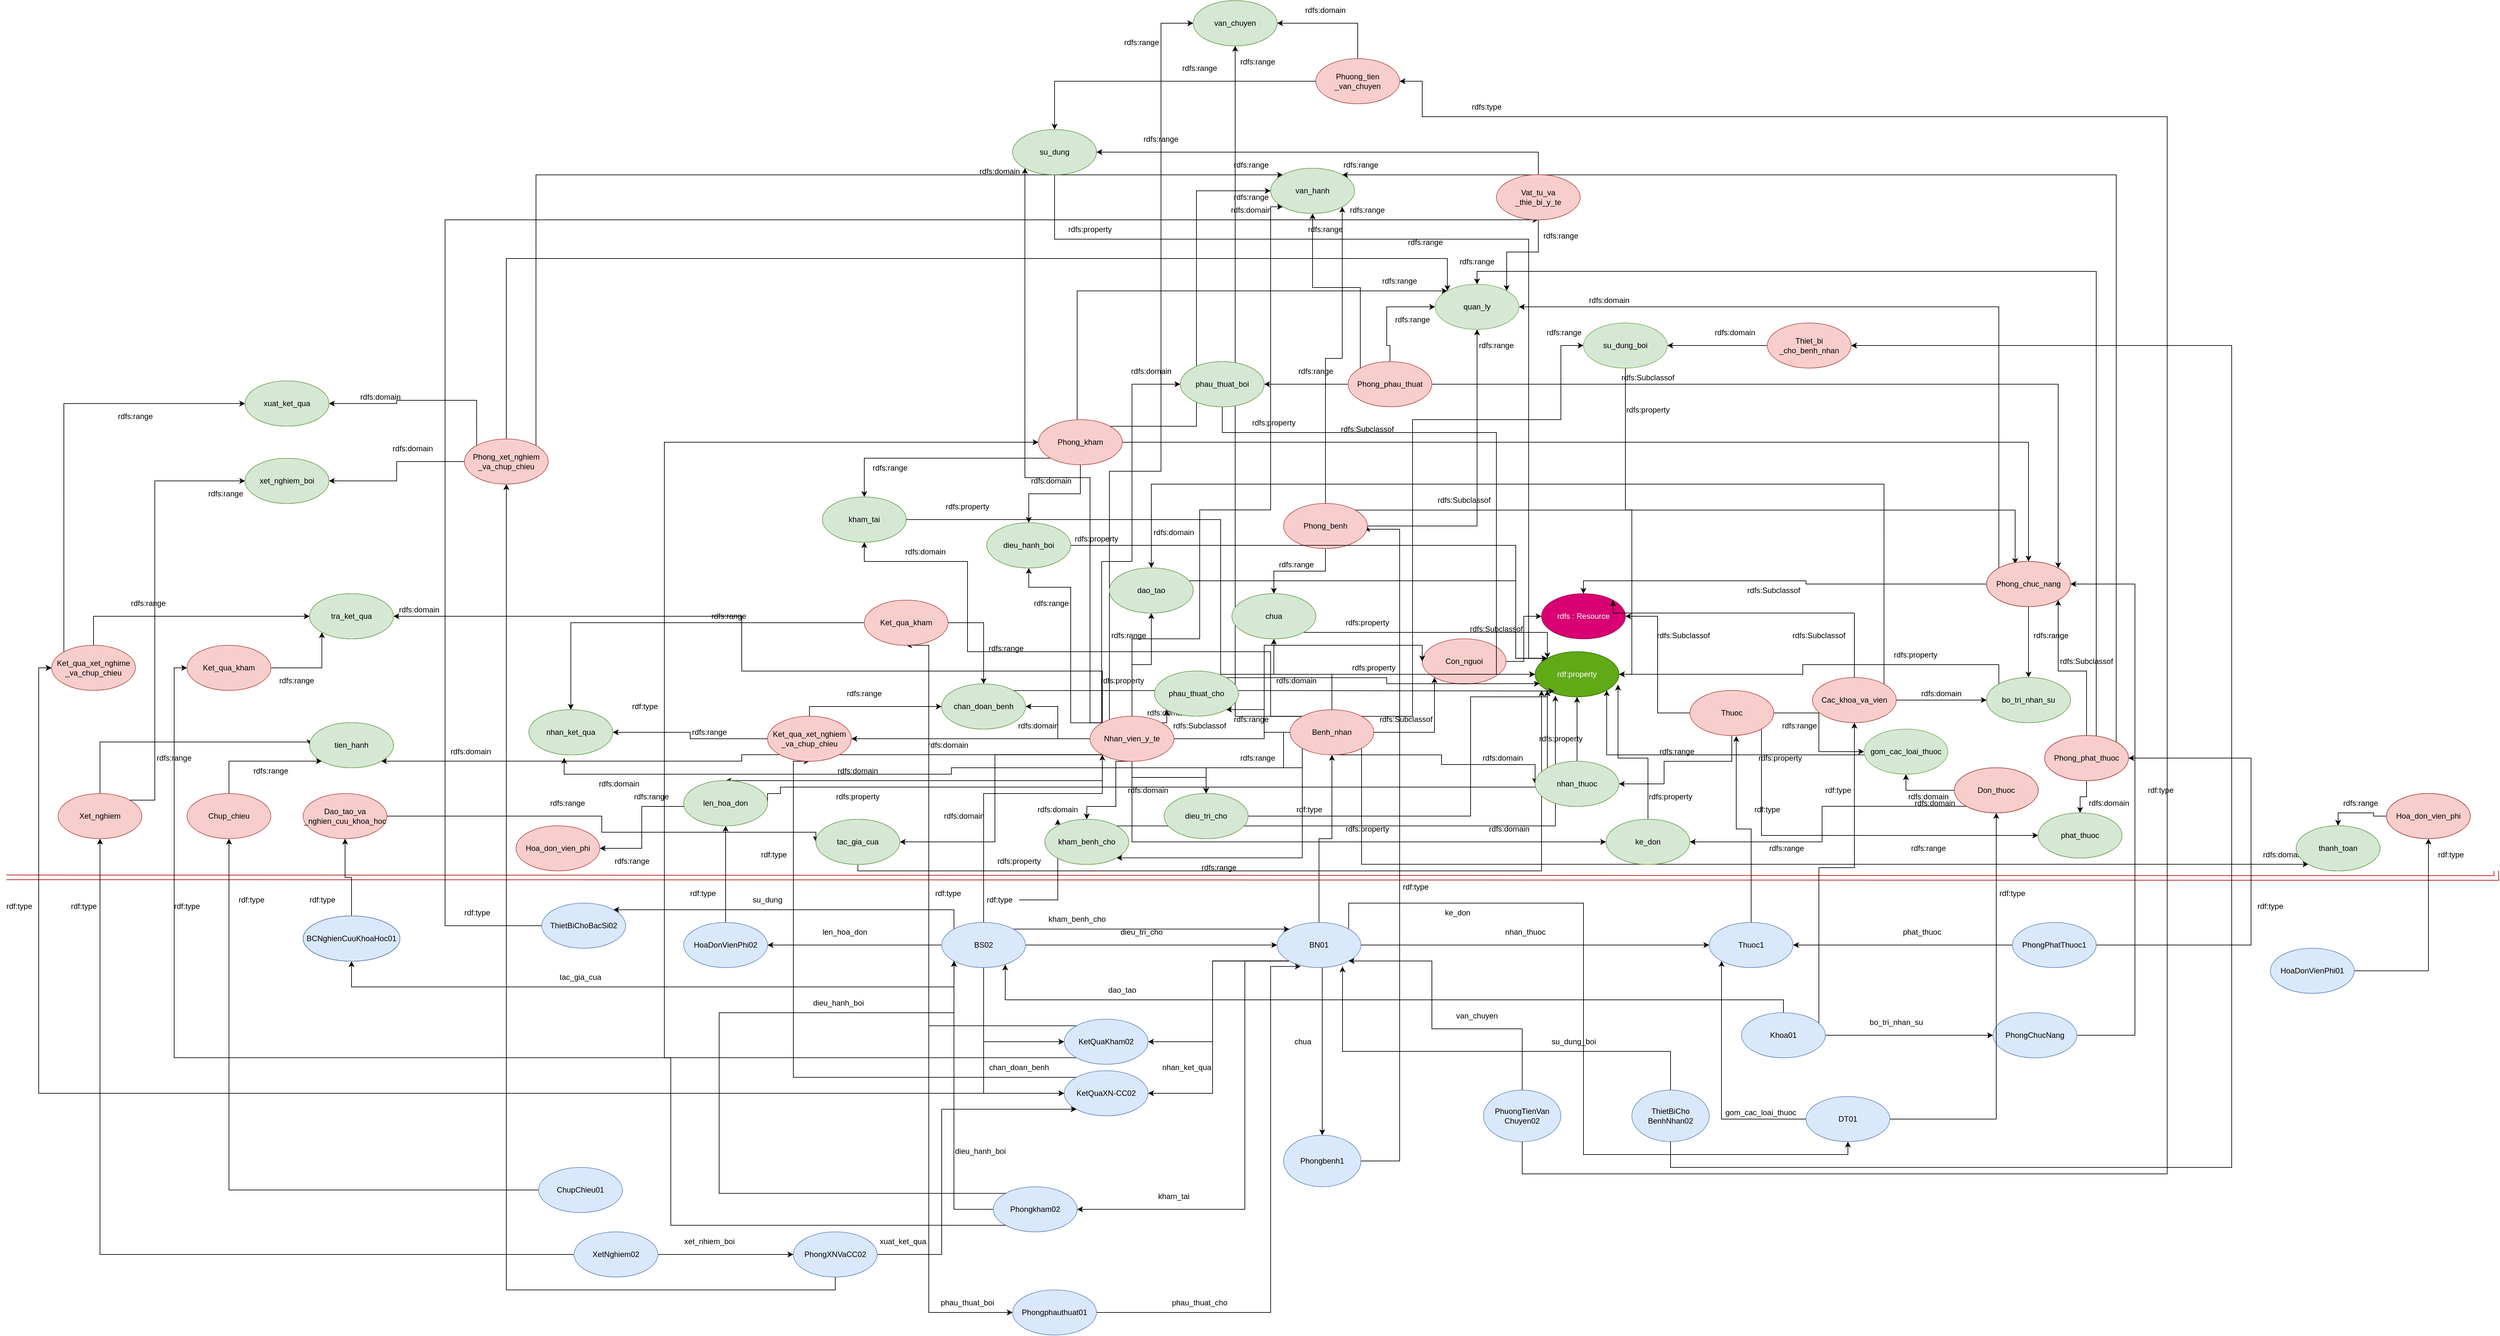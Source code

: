 <mxfile version="15.4.0" type="device"><diagram id="VSr-X_D0ct-g48zyMkw2" name="Page-1"><mxGraphModel dx="4073" dy="2167" grid="1" gridSize="10" guides="1" tooltips="1" connect="1" arrows="1" fold="1" page="0" pageScale="1" pageWidth="850" pageHeight="1100" math="0" shadow="0"><root><mxCell id="0"/><mxCell id="1" parent="0"/><mxCell id="mc2MHPycDZ23VsoQilBi-1" value="rdfs : Resource" style="ellipse;whiteSpace=wrap;html=1;fillColor=#d80073;strokeColor=#A50040;fontColor=#ffffff;" parent="1" vertex="1"><mxGeometry x="360" y="-70" width="130" height="70" as="geometry"/></mxCell><mxCell id="Li_uaUa7PiUquwK4HnyJ-3" style="edgeStyle=orthogonalEdgeStyle;rounded=0;orthogonalLoop=1;jettySize=auto;html=1;entryX=0;entryY=0.5;entryDx=0;entryDy=0;" parent="1" source="Li_uaUa7PiUquwK4HnyJ-1" target="Li_uaUa7PiUquwK4HnyJ-2" edge="1"><mxGeometry relative="1" as="geometry"/></mxCell><mxCell id="Li_uaUa7PiUquwK4HnyJ-16" style="edgeStyle=orthogonalEdgeStyle;rounded=0;orthogonalLoop=1;jettySize=auto;html=1;entryX=0.5;entryY=1;entryDx=0;entryDy=0;" parent="1" source="Li_uaUa7PiUquwK4HnyJ-1" target="Li_uaUa7PiUquwK4HnyJ-6" edge="1"><mxGeometry relative="1" as="geometry"/></mxCell><mxCell id="_h9NUtPGLhJSXILFW7Cw-5" style="edgeStyle=orthogonalEdgeStyle;rounded=0;orthogonalLoop=1;jettySize=auto;html=1;exitX=1;exitY=1;exitDx=0;exitDy=0;entryX=1;entryY=0.5;entryDx=0;entryDy=0;" parent="1" source="Li_uaUa7PiUquwK4HnyJ-1" target="_h9NUtPGLhJSXILFW7Cw-4" edge="1"><mxGeometry relative="1" as="geometry"><Array as="points"><mxPoint x="-100" y="500"/><mxPoint x="-100" y="885"/></Array></mxGeometry></mxCell><mxCell id="_h9NUtPGLhJSXILFW7Cw-8" style="edgeStyle=orthogonalEdgeStyle;rounded=0;orthogonalLoop=1;jettySize=auto;html=1;exitX=0.5;exitY=1;exitDx=0;exitDy=0;entryX=0.5;entryY=0;entryDx=0;entryDy=0;" parent="1" source="Li_uaUa7PiUquwK4HnyJ-1" target="_h9NUtPGLhJSXILFW7Cw-7" edge="1"><mxGeometry relative="1" as="geometry"><Array as="points"><mxPoint x="20" y="510"/><mxPoint x="20" y="690"/></Array></mxGeometry></mxCell><mxCell id="_h9NUtPGLhJSXILFW7Cw-19" style="edgeStyle=orthogonalEdgeStyle;rounded=0;orthogonalLoop=1;jettySize=auto;html=1;exitX=0;exitY=1;exitDx=0;exitDy=0;entryX=1;entryY=0.5;entryDx=0;entryDy=0;" parent="1" source="Li_uaUa7PiUquwK4HnyJ-1" target="_h9NUtPGLhJSXILFW7Cw-16" edge="1"><mxGeometry relative="1" as="geometry"/></mxCell><mxCell id="_h9NUtPGLhJSXILFW7Cw-22" style="edgeStyle=orthogonalEdgeStyle;rounded=0;orthogonalLoop=1;jettySize=auto;html=1;exitX=0;exitY=1;exitDx=0;exitDy=0;entryX=1;entryY=0.5;entryDx=0;entryDy=0;" parent="1" source="Li_uaUa7PiUquwK4HnyJ-1" target="_h9NUtPGLhJSXILFW7Cw-21" edge="1"><mxGeometry relative="1" as="geometry"/></mxCell><mxCell id="rKThIXIW8-_VitSWfswF-94" style="edgeStyle=orthogonalEdgeStyle;rounded=0;orthogonalLoop=1;jettySize=auto;html=1;exitX=1;exitY=0;exitDx=0;exitDy=0;entryX=0.5;entryY=1;entryDx=0;entryDy=0;" parent="1" source="Li_uaUa7PiUquwK4HnyJ-1" target="rKThIXIW8-_VitSWfswF-81" edge="1"><mxGeometry relative="1" as="geometry"><Array as="points"><mxPoint x="61" y="410"/><mxPoint x="425" y="410"/><mxPoint x="425" y="800"/><mxPoint x="835" y="800"/></Array></mxGeometry></mxCell><mxCell id="Li_uaUa7PiUquwK4HnyJ-1" value="BN01" style="ellipse;whiteSpace=wrap;html=1;fillColor=#dae8fc;strokeColor=#6c8ebf;" parent="1" vertex="1"><mxGeometry x="-50" y="440" width="130" height="70" as="geometry"/></mxCell><mxCell id="Li_uaUa7PiUquwK4HnyJ-15" style="edgeStyle=orthogonalEdgeStyle;rounded=0;orthogonalLoop=1;jettySize=auto;html=1;entryX=0.553;entryY=1.012;entryDx=0;entryDy=0;entryPerimeter=0;" parent="1" source="Li_uaUa7PiUquwK4HnyJ-2" target="Li_uaUa7PiUquwK4HnyJ-12" edge="1"><mxGeometry relative="1" as="geometry"/></mxCell><mxCell id="Li_uaUa7PiUquwK4HnyJ-2" value="Thuoc1" style="ellipse;whiteSpace=wrap;html=1;fillColor=#dae8fc;strokeColor=#6c8ebf;" parent="1" vertex="1"><mxGeometry x="620" y="440" width="130" height="70" as="geometry"/></mxCell><mxCell id="Li_uaUa7PiUquwK4HnyJ-4" value="nhan_thuoc" style="text;html=1;strokeColor=none;fillColor=none;align=center;verticalAlign=middle;whiteSpace=wrap;rounded=0;" parent="1" vertex="1"><mxGeometry x="305" y="440" width="60" height="30" as="geometry"/></mxCell><mxCell id="Li_uaUa7PiUquwK4HnyJ-5" value="" style="shape=link;html=1;rounded=0;edgeStyle=orthogonalEdgeStyle;width=7.143;fillColor=#e51400;strokeColor=#B20000;" parent="1" edge="1"><mxGeometry width="100" relative="1" as="geometry"><mxPoint x="-2020" y="370" as="sourcePoint"/><mxPoint x="1840" y="360" as="targetPoint"/></mxGeometry></mxCell><mxCell id="Li_uaUa7PiUquwK4HnyJ-11" style="edgeStyle=orthogonalEdgeStyle;rounded=0;orthogonalLoop=1;jettySize=auto;html=1;entryX=0;entryY=1;entryDx=0;entryDy=0;" parent="1" source="Li_uaUa7PiUquwK4HnyJ-6" target="Li_uaUa7PiUquwK4HnyJ-7" edge="1"><mxGeometry relative="1" as="geometry"/></mxCell><mxCell id="Li_uaUa7PiUquwK4HnyJ-24" style="edgeStyle=orthogonalEdgeStyle;rounded=0;orthogonalLoop=1;jettySize=auto;html=1;entryX=0;entryY=0.5;entryDx=0;entryDy=0;" parent="1" source="Li_uaUa7PiUquwK4HnyJ-6" target="Li_uaUa7PiUquwK4HnyJ-21" edge="1"><mxGeometry relative="1" as="geometry"><Array as="points"><mxPoint x="205" y="180"/><mxPoint x="205" y="195"/></Array></mxGeometry></mxCell><mxCell id="Li_uaUa7PiUquwK4HnyJ-40" style="edgeStyle=orthogonalEdgeStyle;rounded=0;orthogonalLoop=1;jettySize=auto;html=1;entryX=0.5;entryY=0;entryDx=0;entryDy=0;exitX=0;exitY=0.5;exitDx=0;exitDy=0;" parent="1" source="Li_uaUa7PiUquwK4HnyJ-6" target="Li_uaUa7PiUquwK4HnyJ-38" edge="1"><mxGeometry relative="1" as="geometry"><Array as="points"><mxPoint x="-40" y="145"/><mxPoint x="-40" y="200"/><mxPoint x="-160" y="200"/></Array></mxGeometry></mxCell><mxCell id="rKThIXIW8-_VitSWfswF-43" style="edgeStyle=orthogonalEdgeStyle;rounded=0;orthogonalLoop=1;jettySize=auto;html=1;entryX=0.5;entryY=1;entryDx=0;entryDy=0;" parent="1" source="Li_uaUa7PiUquwK4HnyJ-6" target="rKThIXIW8-_VitSWfswF-42" edge="1"><mxGeometry relative="1" as="geometry"/></mxCell><mxCell id="rKThIXIW8-_VitSWfswF-110" style="edgeStyle=orthogonalEdgeStyle;rounded=0;orthogonalLoop=1;jettySize=auto;html=1;exitX=0;exitY=1;exitDx=0;exitDy=0;entryX=1;entryY=1;entryDx=0;entryDy=0;" parent="1" source="Li_uaUa7PiUquwK4HnyJ-6" target="rKThIXIW8-_VitSWfswF-103" edge="1"><mxGeometry relative="1" as="geometry"><Array as="points"><mxPoint x="-11" y="340"/></Array></mxGeometry></mxCell><mxCell id="rKThIXIW8-_VitSWfswF-118" style="edgeStyle=orthogonalEdgeStyle;rounded=0;orthogonalLoop=1;jettySize=auto;html=1;exitX=0;exitY=0;exitDx=0;exitDy=0;entryX=0.5;entryY=1;entryDx=0;entryDy=0;" parent="1" source="Li_uaUa7PiUquwK4HnyJ-6" target="rKThIXIW8-_VitSWfswF-116" edge="1"><mxGeometry relative="1" as="geometry"><Array as="points"><mxPoint x="-60" y="120"/><mxPoint x="-60" y="20"/><mxPoint x="-530" y="20"/><mxPoint x="-530" y="-120"/><mxPoint x="-690" y="-120"/></Array></mxGeometry></mxCell><mxCell id="rKThIXIW8-_VitSWfswF-136" style="edgeStyle=orthogonalEdgeStyle;rounded=0;orthogonalLoop=1;jettySize=auto;html=1;exitX=0;exitY=1;exitDx=0;exitDy=0;entryX=0.421;entryY=1.067;entryDx=0;entryDy=0;entryPerimeter=0;" parent="1" source="Li_uaUa7PiUquwK4HnyJ-6" target="rKThIXIW8-_VitSWfswF-131" edge="1"><mxGeometry relative="1" as="geometry"><Array as="points"><mxPoint x="-11" y="200"/><mxPoint x="-555" y="200"/><mxPoint x="-555" y="210"/><mxPoint x="-1155" y="210"/></Array></mxGeometry></mxCell><mxCell id="rKThIXIW8-_VitSWfswF-169" style="edgeStyle=orthogonalEdgeStyle;rounded=0;orthogonalLoop=1;jettySize=auto;html=1;exitX=0;exitY=0.5;exitDx=0;exitDy=0;entryX=1;entryY=1;entryDx=0;entryDy=0;" parent="1" source="Li_uaUa7PiUquwK4HnyJ-6" target="rKThIXIW8-_VitSWfswF-167" edge="1"><mxGeometry relative="1" as="geometry"/></mxCell><mxCell id="rKThIXIW8-_VitSWfswF-221" style="edgeStyle=orthogonalEdgeStyle;rounded=0;orthogonalLoop=1;jettySize=auto;html=1;exitX=1;exitY=0;exitDx=0;exitDy=0;entryX=0;entryY=0.5;entryDx=0;entryDy=0;startArrow=none;startFill=0;endArrow=classic;endFill=1;" parent="1" source="Li_uaUa7PiUquwK4HnyJ-6" target="rKThIXIW8-_VitSWfswF-219" edge="1"><mxGeometry relative="1" as="geometry"><Array as="points"><mxPoint x="160" y="120"/><mxPoint x="160" y="-340"/><mxPoint x="390" y="-340"/><mxPoint x="390" y="-455"/></Array></mxGeometry></mxCell><mxCell id="rKThIXIW8-_VitSWfswF-245" style="edgeStyle=orthogonalEdgeStyle;rounded=0;orthogonalLoop=1;jettySize=auto;html=1;exitX=1;exitY=1;exitDx=0;exitDy=0;entryX=0;entryY=1;entryDx=0;entryDy=0;startArrow=none;startFill=0;endArrow=classic;endFill=1;" parent="1" source="Li_uaUa7PiUquwK4HnyJ-6" target="rKThIXIW8-_VitSWfswF-243" edge="1"><mxGeometry relative="1" as="geometry"><Array as="points"><mxPoint x="81" y="350"/></Array></mxGeometry></mxCell><mxCell id="rKThIXIW8-_VitSWfswF-280" style="edgeStyle=orthogonalEdgeStyle;rounded=0;orthogonalLoop=1;jettySize=auto;html=1;exitX=1;exitY=0;exitDx=0;exitDy=0;entryX=0.5;entryY=1;entryDx=0;entryDy=0;startArrow=none;startFill=0;endArrow=classic;endFill=1;" parent="1" source="Li_uaUa7PiUquwK4HnyJ-6" target="rKThIXIW8-_VitSWfswF-275" edge="1"><mxGeometry relative="1" as="geometry"/></mxCell><mxCell id="Li_uaUa7PiUquwK4HnyJ-6" value="Benh_nhan" style="ellipse;whiteSpace=wrap;html=1;fillColor=#f8cecc;strokeColor=#b85450;" parent="1" vertex="1"><mxGeometry x="-30" y="110" width="130" height="70" as="geometry"/></mxCell><mxCell id="Li_uaUa7PiUquwK4HnyJ-8" style="edgeStyle=orthogonalEdgeStyle;rounded=0;orthogonalLoop=1;jettySize=auto;html=1;entryX=0;entryY=0.5;entryDx=0;entryDy=0;" parent="1" source="Li_uaUa7PiUquwK4HnyJ-7" target="mc2MHPycDZ23VsoQilBi-1" edge="1"><mxGeometry relative="1" as="geometry"/></mxCell><mxCell id="Li_uaUa7PiUquwK4HnyJ-7" value="Con_nguoi" style="ellipse;whiteSpace=wrap;html=1;fillColor=#f8cecc;strokeColor=#b85450;" parent="1" vertex="1"><mxGeometry x="175" width="130" height="70" as="geometry"/></mxCell><mxCell id="Li_uaUa7PiUquwK4HnyJ-10" value="rdfs:property" style="text;html=1;strokeColor=none;fillColor=none;align=center;verticalAlign=middle;whiteSpace=wrap;rounded=0;" parent="1" vertex="1"><mxGeometry x="360" y="140" width="60" height="30" as="geometry"/></mxCell><mxCell id="Li_uaUa7PiUquwK4HnyJ-13" style="edgeStyle=orthogonalEdgeStyle;rounded=0;orthogonalLoop=1;jettySize=auto;html=1;entryX=1;entryY=0.5;entryDx=0;entryDy=0;" parent="1" source="Li_uaUa7PiUquwK4HnyJ-12" target="mc2MHPycDZ23VsoQilBi-1" edge="1"><mxGeometry relative="1" as="geometry"/></mxCell><mxCell id="Li_uaUa7PiUquwK4HnyJ-25" style="edgeStyle=orthogonalEdgeStyle;rounded=0;orthogonalLoop=1;jettySize=auto;html=1;entryX=1;entryY=0.5;entryDx=0;entryDy=0;" parent="1" source="Li_uaUa7PiUquwK4HnyJ-12" target="Li_uaUa7PiUquwK4HnyJ-21" edge="1"><mxGeometry relative="1" as="geometry"><mxPoint x="450.0" y="200" as="targetPoint"/><Array as="points"><mxPoint x="655" y="190"/><mxPoint x="550" y="190"/><mxPoint x="550" y="225"/></Array></mxGeometry></mxCell><mxCell id="rKThIXIW8-_VitSWfswF-88" style="edgeStyle=orthogonalEdgeStyle;rounded=0;orthogonalLoop=1;jettySize=auto;html=1;entryX=0;entryY=0.5;entryDx=0;entryDy=0;" parent="1" source="Li_uaUa7PiUquwK4HnyJ-12" target="rKThIXIW8-_VitSWfswF-86" edge="1"><mxGeometry relative="1" as="geometry"/></mxCell><mxCell id="rKThIXIW8-_VitSWfswF-145" style="edgeStyle=orthogonalEdgeStyle;rounded=0;orthogonalLoop=1;jettySize=auto;html=1;exitX=1;exitY=1;exitDx=0;exitDy=0;entryX=0;entryY=0.5;entryDx=0;entryDy=0;" parent="1" source="Li_uaUa7PiUquwK4HnyJ-12" target="rKThIXIW8-_VitSWfswF-143" edge="1"><mxGeometry relative="1" as="geometry"><Array as="points"><mxPoint x="701" y="305"/></Array></mxGeometry></mxCell><mxCell id="Li_uaUa7PiUquwK4HnyJ-12" value="Thuoc" style="ellipse;whiteSpace=wrap;html=1;fillColor=#f8cecc;strokeColor=#b85450;" parent="1" vertex="1"><mxGeometry x="590" y="80" width="130" height="70" as="geometry"/></mxCell><mxCell id="Li_uaUa7PiUquwK4HnyJ-19" value="rdf:type" style="text;html=1;strokeColor=none;fillColor=none;align=center;verticalAlign=middle;whiteSpace=wrap;rounded=0;" parent="1" vertex="1"><mxGeometry x="-30" y="250" width="60" height="30" as="geometry"/></mxCell><mxCell id="Li_uaUa7PiUquwK4HnyJ-20" value="rdf:type" style="text;html=1;strokeColor=none;fillColor=none;align=center;verticalAlign=middle;whiteSpace=wrap;rounded=0;" parent="1" vertex="1"><mxGeometry x="680" y="250" width="60" height="30" as="geometry"/></mxCell><mxCell id="Li_uaUa7PiUquwK4HnyJ-22" style="edgeStyle=orthogonalEdgeStyle;rounded=0;orthogonalLoop=1;jettySize=auto;html=1;entryX=0.5;entryY=1;entryDx=0;entryDy=0;" parent="1" source="Li_uaUa7PiUquwK4HnyJ-21" target="Li_uaUa7PiUquwK4HnyJ-44" edge="1"><mxGeometry relative="1" as="geometry"/></mxCell><mxCell id="Li_uaUa7PiUquwK4HnyJ-21" value="nhan_thuoc" style="ellipse;whiteSpace=wrap;html=1;" parent="1" vertex="1"><mxGeometry x="350" y="190" width="130" height="70" as="geometry"/></mxCell><mxCell id="Li_uaUa7PiUquwK4HnyJ-26" value="rdfs:domain" style="text;html=1;strokeColor=none;fillColor=none;align=center;verticalAlign=middle;whiteSpace=wrap;rounded=0;" parent="1" vertex="1"><mxGeometry x="270" y="170" width="60" height="30" as="geometry"/></mxCell><mxCell id="Li_uaUa7PiUquwK4HnyJ-28" value="rdfs:range" style="text;html=1;strokeColor=none;fillColor=none;align=center;verticalAlign=middle;whiteSpace=wrap;rounded=0;" parent="1" vertex="1"><mxGeometry x="540" y="160" width="60" height="30" as="geometry"/></mxCell><mxCell id="Li_uaUa7PiUquwK4HnyJ-30" style="edgeStyle=orthogonalEdgeStyle;rounded=0;orthogonalLoop=1;jettySize=auto;html=1;entryX=0;entryY=0.5;entryDx=0;entryDy=0;" parent="1" source="Li_uaUa7PiUquwK4HnyJ-29" target="Li_uaUa7PiUquwK4HnyJ-7" edge="1"><mxGeometry relative="1" as="geometry"><Array as="points"><mxPoint x="-70" y="155"/><mxPoint x="-70" y="10"/><mxPoint x="175" y="10"/></Array></mxGeometry></mxCell><mxCell id="Li_uaUa7PiUquwK4HnyJ-39" style="edgeStyle=orthogonalEdgeStyle;rounded=0;orthogonalLoop=1;jettySize=auto;html=1;entryX=0.5;entryY=0;entryDx=0;entryDy=0;" parent="1" source="Li_uaUa7PiUquwK4HnyJ-29" target="Li_uaUa7PiUquwK4HnyJ-38" edge="1"><mxGeometry relative="1" as="geometry"/></mxCell><mxCell id="rKThIXIW8-_VitSWfswF-31" style="edgeStyle=orthogonalEdgeStyle;rounded=0;orthogonalLoop=1;jettySize=auto;html=1;entryX=1;entryY=0.5;entryDx=0;entryDy=0;" parent="1" source="Li_uaUa7PiUquwK4HnyJ-29" target="rKThIXIW8-_VitSWfswF-30" edge="1"><mxGeometry relative="1" as="geometry"/></mxCell><mxCell id="rKThIXIW8-_VitSWfswF-32" style="edgeStyle=orthogonalEdgeStyle;rounded=0;orthogonalLoop=1;jettySize=auto;html=1;exitX=0;exitY=0.5;exitDx=0;exitDy=0;entryX=1;entryY=0.5;entryDx=0;entryDy=0;" parent="1" source="Li_uaUa7PiUquwK4HnyJ-29" target="rKThIXIW8-_VitSWfswF-24" edge="1"><mxGeometry relative="1" as="geometry"/></mxCell><mxCell id="rKThIXIW8-_VitSWfswF-56" style="edgeStyle=orthogonalEdgeStyle;rounded=0;orthogonalLoop=1;jettySize=auto;html=1;entryX=0.5;entryY=1;entryDx=0;entryDy=0;" parent="1" source="Li_uaUa7PiUquwK4HnyJ-29" target="rKThIXIW8-_VitSWfswF-53" edge="1"><mxGeometry relative="1" as="geometry"/></mxCell><mxCell id="rKThIXIW8-_VitSWfswF-63" style="edgeStyle=orthogonalEdgeStyle;rounded=0;orthogonalLoop=1;jettySize=auto;html=1;exitX=0;exitY=0;exitDx=0;exitDy=0;entryX=0.5;entryY=1;entryDx=0;entryDy=0;" parent="1" source="Li_uaUa7PiUquwK4HnyJ-29" target="rKThIXIW8-_VitSWfswF-62" edge="1"><mxGeometry relative="1" as="geometry"><Array as="points"><mxPoint x="-370" y="130"/><mxPoint x="-370" y="-80"/><mxPoint x="-435" y="-80"/></Array></mxGeometry></mxCell><mxCell id="rKThIXIW8-_VitSWfswF-98" style="edgeStyle=orthogonalEdgeStyle;rounded=0;orthogonalLoop=1;jettySize=auto;html=1;exitX=0.5;exitY=1;exitDx=0;exitDy=0;entryX=0;entryY=0.5;entryDx=0;entryDy=0;" parent="1" source="Li_uaUa7PiUquwK4HnyJ-29" target="rKThIXIW8-_VitSWfswF-96" edge="1"><mxGeometry relative="1" as="geometry"/></mxCell><mxCell id="rKThIXIW8-_VitSWfswF-109" style="edgeStyle=orthogonalEdgeStyle;rounded=0;orthogonalLoop=1;jettySize=auto;html=1;exitX=0.5;exitY=1;exitDx=0;exitDy=0;entryX=0.5;entryY=0;entryDx=0;entryDy=0;" parent="1" source="Li_uaUa7PiUquwK4HnyJ-29" target="rKThIXIW8-_VitSWfswF-103" edge="1"><mxGeometry relative="1" as="geometry"><Array as="points"><mxPoint x="-300" y="190"/><mxPoint x="-300" y="260"/><mxPoint x="-345" y="260"/></Array></mxGeometry></mxCell><mxCell id="rKThIXIW8-_VitSWfswF-125" style="edgeStyle=orthogonalEdgeStyle;rounded=0;orthogonalLoop=1;jettySize=auto;html=1;exitX=0;exitY=1;exitDx=0;exitDy=0;entryX=0.5;entryY=0;entryDx=0;entryDy=0;" parent="1" source="Li_uaUa7PiUquwK4HnyJ-29" target="rKThIXIW8-_VitSWfswF-123" edge="1"><mxGeometry relative="1" as="geometry"><Array as="points"><mxPoint x="-321" y="220"/><mxPoint x="-905" y="220"/></Array></mxGeometry></mxCell><mxCell id="rKThIXIW8-_VitSWfswF-155" style="edgeStyle=orthogonalEdgeStyle;rounded=0;orthogonalLoop=1;jettySize=auto;html=1;exitX=0;exitY=0;exitDx=0;exitDy=0;entryX=0;entryY=0.5;entryDx=0;entryDy=0;" parent="1" source="Li_uaUa7PiUquwK4HnyJ-29" target="rKThIXIW8-_VitSWfswF-154" edge="1"><mxGeometry relative="1" as="geometry"><Array as="points"><mxPoint x="-322" y="-120"/><mxPoint x="-275" y="-120"/><mxPoint x="-275" y="-395"/></Array></mxGeometry></mxCell><mxCell id="rKThIXIW8-_VitSWfswF-168" style="edgeStyle=orthogonalEdgeStyle;rounded=0;orthogonalLoop=1;jettySize=auto;html=1;exitX=1;exitY=0;exitDx=0;exitDy=0;entryX=0;entryY=1;entryDx=0;entryDy=0;" parent="1" source="Li_uaUa7PiUquwK4HnyJ-29" target="rKThIXIW8-_VitSWfswF-167" edge="1"><mxGeometry relative="1" as="geometry"/></mxCell><mxCell id="rKThIXIW8-_VitSWfswF-207" style="edgeStyle=orthogonalEdgeStyle;rounded=0;orthogonalLoop=1;jettySize=auto;html=1;exitX=0;exitY=0;exitDx=0;exitDy=0;entryX=0;entryY=1;entryDx=0;entryDy=0;startArrow=none;startFill=0;endArrow=classic;endFill=1;" parent="1" source="Li_uaUa7PiUquwK4HnyJ-29" target="rKThIXIW8-_VitSWfswF-205" edge="1"><mxGeometry relative="1" as="geometry"><Array as="points"><mxPoint x="-340" y="130"/><mxPoint x="-340" y="-250"/><mxPoint x="-441" y="-250"/></Array></mxGeometry></mxCell><mxCell id="rKThIXIW8-_VitSWfswF-232" style="edgeStyle=orthogonalEdgeStyle;rounded=0;orthogonalLoop=1;jettySize=auto;html=1;exitX=0;exitY=1;exitDx=0;exitDy=0;entryX=1;entryY=0.5;entryDx=0;entryDy=0;startArrow=none;startFill=0;endArrow=classic;endFill=1;" parent="1" source="Li_uaUa7PiUquwK4HnyJ-29" target="rKThIXIW8-_VitSWfswF-227" edge="1"><mxGeometry relative="1" as="geometry"/></mxCell><mxCell id="rKThIXIW8-_VitSWfswF-260" style="edgeStyle=orthogonalEdgeStyle;rounded=0;orthogonalLoop=1;jettySize=auto;html=1;exitX=0;exitY=1;exitDx=0;exitDy=0;entryX=1;entryY=1;entryDx=0;entryDy=0;startArrow=none;startFill=0;endArrow=classic;endFill=1;" parent="1" source="Li_uaUa7PiUquwK4HnyJ-29" target="rKThIXIW8-_VitSWfswF-250" edge="1"><mxGeometry relative="1" as="geometry"><Array as="points"><mxPoint x="-880" y="180"/><mxPoint x="-880" y="190"/></Array></mxGeometry></mxCell><mxCell id="rKThIXIW8-_VitSWfswF-273" style="edgeStyle=orthogonalEdgeStyle;rounded=0;orthogonalLoop=1;jettySize=auto;html=1;exitX=0;exitY=0;exitDx=0;exitDy=0;entryX=1;entryY=0.5;entryDx=0;entryDy=0;startArrow=none;startFill=0;endArrow=classic;endFill=1;" parent="1" source="Li_uaUa7PiUquwK4HnyJ-29" target="rKThIXIW8-_VitSWfswF-264" edge="1"><mxGeometry relative="1" as="geometry"><Array as="points"><mxPoint x="-321" y="50"/><mxPoint x="-880" y="50"/><mxPoint x="-880" y="-35"/></Array></mxGeometry></mxCell><mxCell id="rKThIXIW8-_VitSWfswF-277" style="edgeStyle=orthogonalEdgeStyle;rounded=0;orthogonalLoop=1;jettySize=auto;html=1;exitX=0;exitY=0;exitDx=0;exitDy=0;entryX=0;entryY=0.5;entryDx=0;entryDy=0;startArrow=none;startFill=0;endArrow=classic;endFill=1;" parent="1" source="Li_uaUa7PiUquwK4HnyJ-29" target="rKThIXIW8-_VitSWfswF-275" edge="1"><mxGeometry relative="1" as="geometry"><Array as="points"><mxPoint x="-310" y="130"/><mxPoint x="-310" y="-260"/><mxPoint x="-230" y="-260"/><mxPoint x="-230" y="-955"/></Array></mxGeometry></mxCell><mxCell id="rKThIXIW8-_VitSWfswF-304" style="edgeStyle=orthogonalEdgeStyle;rounded=0;orthogonalLoop=1;jettySize=auto;html=1;exitX=0.5;exitY=0;exitDx=0;exitDy=0;entryX=0;entryY=1;entryDx=0;entryDy=0;startArrow=none;startFill=0;endArrow=classic;endFill=1;" parent="1" source="Li_uaUa7PiUquwK4HnyJ-29" target="rKThIXIW8-_VitSWfswF-293" edge="1"><mxGeometry relative="1" as="geometry"><Array as="points"><mxPoint x="-275"/><mxPoint x="-170"/><mxPoint x="-170" y="-200"/><mxPoint x="-60" y="-200"/><mxPoint x="-60" y="-670"/></Array></mxGeometry></mxCell><mxCell id="Li_uaUa7PiUquwK4HnyJ-29" value="Nhan_vien_y_te" style="ellipse;whiteSpace=wrap;html=1;fillColor=#f8cecc;strokeColor=#b85450;" parent="1" vertex="1"><mxGeometry x="-340" y="120" width="130" height="70" as="geometry"/></mxCell><mxCell id="Li_uaUa7PiUquwK4HnyJ-31" value="rdfs:Subclassof" style="text;html=1;strokeColor=none;fillColor=none;align=center;verticalAlign=middle;whiteSpace=wrap;rounded=0;" parent="1" vertex="1"><mxGeometry x="120" y="110" width="60" height="30" as="geometry"/></mxCell><mxCell id="Li_uaUa7PiUquwK4HnyJ-35" style="edgeStyle=orthogonalEdgeStyle;rounded=0;orthogonalLoop=1;jettySize=auto;html=1;entryX=0;entryY=0.5;entryDx=0;entryDy=0;" parent="1" source="Li_uaUa7PiUquwK4HnyJ-34" target="Li_uaUa7PiUquwK4HnyJ-1" edge="1"><mxGeometry relative="1" as="geometry"><mxPoint x="-260.0" y="475" as="targetPoint"/></mxGeometry></mxCell><mxCell id="Li_uaUa7PiUquwK4HnyJ-37" style="edgeStyle=orthogonalEdgeStyle;rounded=0;orthogonalLoop=1;jettySize=auto;html=1;entryX=0;entryY=1;entryDx=0;entryDy=0;" parent="1" source="Li_uaUa7PiUquwK4HnyJ-34" target="Li_uaUa7PiUquwK4HnyJ-29" edge="1"><mxGeometry relative="1" as="geometry"><Array as="points"><mxPoint x="-505" y="240"/><mxPoint x="-321" y="240"/></Array></mxGeometry></mxCell><mxCell id="_h9NUtPGLhJSXILFW7Cw-12" style="edgeStyle=orthogonalEdgeStyle;rounded=0;orthogonalLoop=1;jettySize=auto;html=1;entryX=1;entryY=0.5;entryDx=0;entryDy=0;" parent="1" source="Li_uaUa7PiUquwK4HnyJ-34" target="_h9NUtPGLhJSXILFW7Cw-11" edge="1"><mxGeometry relative="1" as="geometry"/></mxCell><mxCell id="_h9NUtPGLhJSXILFW7Cw-23" style="edgeStyle=orthogonalEdgeStyle;rounded=0;orthogonalLoop=1;jettySize=auto;html=1;exitX=0.5;exitY=1;exitDx=0;exitDy=0;entryX=0;entryY=0.5;entryDx=0;entryDy=0;" parent="1" source="Li_uaUa7PiUquwK4HnyJ-34" target="_h9NUtPGLhJSXILFW7Cw-21" edge="1"><mxGeometry relative="1" as="geometry"/></mxCell><mxCell id="_h9NUtPGLhJSXILFW7Cw-35" style="edgeStyle=orthogonalEdgeStyle;rounded=0;orthogonalLoop=1;jettySize=auto;html=1;exitX=0;exitY=0.5;exitDx=0;exitDy=0;entryX=0;entryY=0.5;entryDx=0;entryDy=0;" parent="1" source="Li_uaUa7PiUquwK4HnyJ-34" target="_h9NUtPGLhJSXILFW7Cw-34" edge="1"><mxGeometry relative="1" as="geometry"/></mxCell><mxCell id="rKThIXIW8-_VitSWfswF-104" style="edgeStyle=orthogonalEdgeStyle;rounded=0;orthogonalLoop=1;jettySize=auto;html=1;exitX=1;exitY=0;exitDx=0;exitDy=0;entryX=0;entryY=0;entryDx=0;entryDy=0;" parent="1" source="Li_uaUa7PiUquwK4HnyJ-34" target="Li_uaUa7PiUquwK4HnyJ-1" edge="1"><mxGeometry relative="1" as="geometry"/></mxCell><mxCell id="rKThIXIW8-_VitSWfswF-199" style="edgeStyle=orthogonalEdgeStyle;rounded=0;orthogonalLoop=1;jettySize=auto;html=1;exitX=0;exitY=0;exitDx=0;exitDy=0;entryX=1;entryY=0;entryDx=0;entryDy=0;" parent="1" source="Li_uaUa7PiUquwK4HnyJ-34" target="rKThIXIW8-_VitSWfswF-198" edge="1"><mxGeometry relative="1" as="geometry"><Array as="points"><mxPoint x="-551" y="420"/></Array></mxGeometry></mxCell><mxCell id="rKThIXIW8-_VitSWfswF-237" style="edgeStyle=orthogonalEdgeStyle;rounded=0;orthogonalLoop=1;jettySize=auto;html=1;exitX=0;exitY=1;exitDx=0;exitDy=0;entryX=0.5;entryY=1;entryDx=0;entryDy=0;startArrow=none;startFill=0;endArrow=classic;endFill=1;" parent="1" source="Li_uaUa7PiUquwK4HnyJ-34" target="rKThIXIW8-_VitSWfswF-228" edge="1"><mxGeometry relative="1" as="geometry"><Array as="points"><mxPoint x="-551" y="540"/><mxPoint x="-1485" y="540"/></Array></mxGeometry></mxCell><mxCell id="Li_uaUa7PiUquwK4HnyJ-34" value="BS02" style="ellipse;whiteSpace=wrap;html=1;fillColor=#dae8fc;strokeColor=#6c8ebf;" parent="1" vertex="1"><mxGeometry x="-570" y="440" width="130" height="70" as="geometry"/></mxCell><mxCell id="Li_uaUa7PiUquwK4HnyJ-36" value="dieu_tri_cho" style="text;html=1;strokeColor=none;fillColor=none;align=center;verticalAlign=middle;whiteSpace=wrap;rounded=0;" parent="1" vertex="1"><mxGeometry x="-290" y="440" width="60" height="30" as="geometry"/></mxCell><mxCell id="Li_uaUa7PiUquwK4HnyJ-43" style="edgeStyle=orthogonalEdgeStyle;rounded=0;orthogonalLoop=1;jettySize=auto;html=1;entryX=0;entryY=1;entryDx=0;entryDy=0;" parent="1" source="Li_uaUa7PiUquwK4HnyJ-38" target="Li_uaUa7PiUquwK4HnyJ-44" edge="1"><mxGeometry relative="1" as="geometry"><mxPoint x="420" y="10" as="targetPoint"/><Array as="points"><mxPoint x="250" y="275"/><mxPoint x="250" y="90"/><mxPoint x="369" y="90"/></Array></mxGeometry></mxCell><mxCell id="Li_uaUa7PiUquwK4HnyJ-38" value="dieu_tri_cho" style="ellipse;whiteSpace=wrap;html=1;" parent="1" vertex="1"><mxGeometry x="-225" y="240" width="130" height="70" as="geometry"/></mxCell><mxCell id="Li_uaUa7PiUquwK4HnyJ-41" value="rdfs:domain" style="text;html=1;strokeColor=none;fillColor=none;align=center;verticalAlign=middle;whiteSpace=wrap;rounded=0;" parent="1" vertex="1"><mxGeometry x="-280" y="220" width="60" height="30" as="geometry"/></mxCell><mxCell id="Li_uaUa7PiUquwK4HnyJ-42" value="rdfs:range" style="text;html=1;strokeColor=none;fillColor=none;align=center;verticalAlign=middle;whiteSpace=wrap;rounded=0;" parent="1" vertex="1"><mxGeometry x="-110" y="170" width="60" height="30" as="geometry"/></mxCell><mxCell id="Li_uaUa7PiUquwK4HnyJ-44" value="rdf:property" style="ellipse;whiteSpace=wrap;html=1;fillColor=#60a917;strokeColor=#2D7600;fontColor=#ffffff;" parent="1" vertex="1"><mxGeometry x="350" y="20" width="130" height="70" as="geometry"/></mxCell><mxCell id="_h9NUtPGLhJSXILFW7Cw-1" value="rdfs:Subclassof" style="text;html=1;strokeColor=none;fillColor=none;align=center;verticalAlign=middle;whiteSpace=wrap;rounded=0;" parent="1" vertex="1"><mxGeometry x="550" y="-20" width="60" height="30" as="geometry"/></mxCell><mxCell id="_h9NUtPGLhJSXILFW7Cw-2" value="rdfs:Subclassof" style="text;html=1;strokeColor=none;fillColor=none;align=center;verticalAlign=middle;whiteSpace=wrap;rounded=0;" parent="1" vertex="1"><mxGeometry x="-200" y="120" width="60" height="30" as="geometry"/></mxCell><mxCell id="_h9NUtPGLhJSXILFW7Cw-3" value="rdfs:Subclassof" style="text;html=1;strokeColor=none;fillColor=none;align=center;verticalAlign=middle;whiteSpace=wrap;rounded=0;" parent="1" vertex="1"><mxGeometry x="260" y="-30" width="60" height="30" as="geometry"/></mxCell><mxCell id="_h9NUtPGLhJSXILFW7Cw-27" style="edgeStyle=orthogonalEdgeStyle;rounded=0;orthogonalLoop=1;jettySize=auto;html=1;entryX=0;entryY=1;entryDx=0;entryDy=0;exitX=0;exitY=0.5;exitDx=0;exitDy=0;" parent="1" source="_h9NUtPGLhJSXILFW7Cw-4" target="Li_uaUa7PiUquwK4HnyJ-34" edge="1"><mxGeometry relative="1" as="geometry"><mxPoint x="-551" y="885" as="sourcePoint"/><Array as="points"><mxPoint x="-551" y="885"/></Array></mxGeometry></mxCell><mxCell id="_h9NUtPGLhJSXILFW7Cw-4" value="Phongkham02" style="ellipse;whiteSpace=wrap;html=1;fillColor=#dae8fc;strokeColor=#6c8ebf;" parent="1" vertex="1"><mxGeometry x="-490" y="850" width="130" height="70" as="geometry"/></mxCell><mxCell id="_h9NUtPGLhJSXILFW7Cw-6" value="kham_tai" style="text;html=1;strokeColor=none;fillColor=none;align=center;verticalAlign=middle;whiteSpace=wrap;rounded=0;" parent="1" vertex="1"><mxGeometry x="-240" y="850" width="60" height="30" as="geometry"/></mxCell><mxCell id="rKThIXIW8-_VitSWfswF-45" style="edgeStyle=orthogonalEdgeStyle;rounded=0;orthogonalLoop=1;jettySize=auto;html=1;entryX=1;entryY=0.5;entryDx=0;entryDy=0;" parent="1" source="_h9NUtPGLhJSXILFW7Cw-7" target="rKThIXIW8-_VitSWfswF-41" edge="1"><mxGeometry relative="1" as="geometry"><mxPoint x="210" y="-160" as="targetPoint"/><Array as="points"><mxPoint x="140" y="810"/><mxPoint x="140" y="-170"/><mxPoint x="90" y="-170"/></Array></mxGeometry></mxCell><mxCell id="_h9NUtPGLhJSXILFW7Cw-7" value="Phongbenh1" style="ellipse;whiteSpace=wrap;html=1;fillColor=#dae8fc;strokeColor=#6c8ebf;" parent="1" vertex="1"><mxGeometry x="-40" y="770" width="120" height="80" as="geometry"/></mxCell><mxCell id="_h9NUtPGLhJSXILFW7Cw-9" value="chua" style="text;html=1;strokeColor=none;fillColor=none;align=center;verticalAlign=middle;whiteSpace=wrap;rounded=0;" parent="1" vertex="1"><mxGeometry x="-40" y="610" width="60" height="30" as="geometry"/></mxCell><mxCell id="rKThIXIW8-_VitSWfswF-124" style="edgeStyle=orthogonalEdgeStyle;rounded=0;orthogonalLoop=1;jettySize=auto;html=1;entryX=0.5;entryY=1;entryDx=0;entryDy=0;" parent="1" source="_h9NUtPGLhJSXILFW7Cw-11" target="rKThIXIW8-_VitSWfswF-123" edge="1"><mxGeometry relative="1" as="geometry"/></mxCell><mxCell id="_h9NUtPGLhJSXILFW7Cw-11" value="HoaDonVienPhi02" style="ellipse;whiteSpace=wrap;html=1;fillColor=#dae8fc;strokeColor=#6c8ebf;" parent="1" vertex="1"><mxGeometry x="-970" y="440" width="130" height="70" as="geometry"/></mxCell><mxCell id="_h9NUtPGLhJSXILFW7Cw-13" value="len_hoa_don" style="text;html=1;strokeColor=none;fillColor=none;align=center;verticalAlign=middle;whiteSpace=wrap;rounded=0;" parent="1" vertex="1"><mxGeometry x="-750" y="440" width="60" height="30" as="geometry"/></mxCell><mxCell id="_h9NUtPGLhJSXILFW7Cw-15" style="edgeStyle=orthogonalEdgeStyle;rounded=0;orthogonalLoop=1;jettySize=auto;html=1;entryX=0;entryY=0.5;entryDx=0;entryDy=0;exitX=0.5;exitY=1;exitDx=0;exitDy=0;" parent="1" source="Li_uaUa7PiUquwK4HnyJ-34" target="_h9NUtPGLhJSXILFW7Cw-16" edge="1"><mxGeometry relative="1" as="geometry"><mxPoint x="-680" y="625" as="sourcePoint"/><Array as="points"><mxPoint x="-505" y="625"/></Array></mxGeometry></mxCell><mxCell id="rKThIXIW8-_VitSWfswF-26" style="edgeStyle=orthogonalEdgeStyle;rounded=0;orthogonalLoop=1;jettySize=auto;html=1;exitX=0;exitY=0;exitDx=0;exitDy=0;entryX=0.5;entryY=1;entryDx=0;entryDy=0;" parent="1" source="_h9NUtPGLhJSXILFW7Cw-16" target="rKThIXIW8-_VitSWfswF-25" edge="1"><mxGeometry relative="1" as="geometry"><Array as="points"><mxPoint x="-590" y="600"/><mxPoint x="-590" y="10"/></Array></mxGeometry></mxCell><mxCell id="rKThIXIW8-_VitSWfswF-266" style="edgeStyle=orthogonalEdgeStyle;rounded=0;orthogonalLoop=1;jettySize=auto;html=1;exitX=0;exitY=1;exitDx=0;exitDy=0;entryX=0;entryY=0.5;entryDx=0;entryDy=0;startArrow=none;startFill=0;endArrow=classic;endFill=1;" parent="1" source="_h9NUtPGLhJSXILFW7Cw-16" target="rKThIXIW8-_VitSWfswF-262" edge="1"><mxGeometry relative="1" as="geometry"/></mxCell><mxCell id="_h9NUtPGLhJSXILFW7Cw-16" value="KetQuaKham02" style="ellipse;whiteSpace=wrap;html=1;fillColor=#dae8fc;strokeColor=#6c8ebf;" parent="1" vertex="1"><mxGeometry x="-380" y="590" width="130" height="70" as="geometry"/></mxCell><mxCell id="_h9NUtPGLhJSXILFW7Cw-17" value="chan_doan_benh" style="text;html=1;strokeColor=none;fillColor=none;align=center;verticalAlign=middle;whiteSpace=wrap;rounded=0;" parent="1" vertex="1"><mxGeometry x="-480" y="650" width="60" height="30" as="geometry"/></mxCell><mxCell id="_h9NUtPGLhJSXILFW7Cw-20" value="nhan_ket_qua" style="text;html=1;strokeColor=none;fillColor=none;align=center;verticalAlign=middle;whiteSpace=wrap;rounded=0;" parent="1" vertex="1"><mxGeometry x="-220" y="650" width="60" height="30" as="geometry"/></mxCell><mxCell id="rKThIXIW8-_VitSWfswF-27" style="edgeStyle=orthogonalEdgeStyle;rounded=0;orthogonalLoop=1;jettySize=auto;html=1;exitX=0;exitY=0;exitDx=0;exitDy=0;entryX=0.5;entryY=1;entryDx=0;entryDy=0;" parent="1" source="_h9NUtPGLhJSXILFW7Cw-21" target="rKThIXIW8-_VitSWfswF-24" edge="1"><mxGeometry relative="1" as="geometry"><Array as="points"><mxPoint x="-800" y="680"/><mxPoint x="-800" y="190"/></Array></mxGeometry></mxCell><mxCell id="rKThIXIW8-_VitSWfswF-265" style="edgeStyle=orthogonalEdgeStyle;rounded=0;orthogonalLoop=1;jettySize=auto;html=1;entryX=0;entryY=0.5;entryDx=0;entryDy=0;startArrow=none;startFill=0;endArrow=classic;endFill=1;" parent="1" source="_h9NUtPGLhJSXILFW7Cw-21" target="rKThIXIW8-_VitSWfswF-263" edge="1"><mxGeometry relative="1" as="geometry"/></mxCell><mxCell id="_h9NUtPGLhJSXILFW7Cw-21" value="KetQuaXN-CC02" style="ellipse;whiteSpace=wrap;html=1;fillColor=#dae8fc;strokeColor=#6c8ebf;" parent="1" vertex="1"><mxGeometry x="-380" y="670" width="130" height="70" as="geometry"/></mxCell><mxCell id="_h9NUtPGLhJSXILFW7Cw-28" value="dieu_hanh_boi" style="text;html=1;strokeColor=none;fillColor=none;align=center;verticalAlign=middle;whiteSpace=wrap;rounded=0;" parent="1" vertex="1"><mxGeometry x="-540" y="780" width="60" height="30" as="geometry"/></mxCell><mxCell id="_h9NUtPGLhJSXILFW7Cw-31" style="edgeStyle=orthogonalEdgeStyle;rounded=0;orthogonalLoop=1;jettySize=auto;html=1;exitX=0;exitY=0.5;exitDx=0;exitDy=0;entryX=1;entryY=0.5;entryDx=0;entryDy=0;" parent="1" source="_h9NUtPGLhJSXILFW7Cw-30" target="Li_uaUa7PiUquwK4HnyJ-2" edge="1"><mxGeometry relative="1" as="geometry"/></mxCell><mxCell id="rKThIXIW8-_VitSWfswF-146" style="edgeStyle=orthogonalEdgeStyle;rounded=0;orthogonalLoop=1;jettySize=auto;html=1;entryX=1;entryY=0.5;entryDx=0;entryDy=0;" parent="1" source="_h9NUtPGLhJSXILFW7Cw-30" target="rKThIXIW8-_VitSWfswF-138" edge="1"><mxGeometry relative="1" as="geometry"><Array as="points"><mxPoint x="1460" y="475"/><mxPoint x="1460" y="185"/></Array></mxGeometry></mxCell><mxCell id="_h9NUtPGLhJSXILFW7Cw-30" value="PhongPhatThuoc1" style="ellipse;whiteSpace=wrap;html=1;fillColor=#dae8fc;strokeColor=#6c8ebf;" parent="1" vertex="1"><mxGeometry x="1090" y="440" width="130" height="70" as="geometry"/></mxCell><mxCell id="_h9NUtPGLhJSXILFW7Cw-32" value="phat_thuoc" style="text;html=1;strokeColor=none;fillColor=none;align=center;verticalAlign=middle;whiteSpace=wrap;rounded=0;" parent="1" vertex="1"><mxGeometry x="920" y="440" width="60" height="30" as="geometry"/></mxCell><mxCell id="_h9NUtPGLhJSXILFW7Cw-37" style="edgeStyle=orthogonalEdgeStyle;rounded=0;orthogonalLoop=1;jettySize=auto;html=1;exitX=1;exitY=0.5;exitDx=0;exitDy=0;entryX=0.282;entryY=0.975;entryDx=0;entryDy=0;entryPerimeter=0;" parent="1" source="_h9NUtPGLhJSXILFW7Cw-34" target="Li_uaUa7PiUquwK4HnyJ-1" edge="1"><mxGeometry relative="1" as="geometry"><Array as="points"><mxPoint x="-60" y="1045"/><mxPoint x="-60" y="508"/></Array></mxGeometry></mxCell><mxCell id="_h9NUtPGLhJSXILFW7Cw-34" value="Phongphauthuat01" style="ellipse;whiteSpace=wrap;html=1;fillColor=#dae8fc;strokeColor=#6c8ebf;" parent="1" vertex="1"><mxGeometry x="-460" y="1010" width="130" height="70" as="geometry"/></mxCell><mxCell id="_h9NUtPGLhJSXILFW7Cw-38" value="phau_thuat_boi" style="text;html=1;strokeColor=none;fillColor=none;align=center;verticalAlign=middle;whiteSpace=wrap;rounded=0;" parent="1" vertex="1"><mxGeometry x="-550" y="1020" width="40" height="20" as="geometry"/></mxCell><mxCell id="_h9NUtPGLhJSXILFW7Cw-39" value="phau_thuat_cho" style="text;html=1;strokeColor=none;fillColor=none;align=center;verticalAlign=middle;whiteSpace=wrap;rounded=0;" parent="1" vertex="1"><mxGeometry x="-190" y="1020" width="40" height="20" as="geometry"/></mxCell><mxCell id="_h9NUtPGLhJSXILFW7Cw-41" style="edgeStyle=orthogonalEdgeStyle;rounded=0;orthogonalLoop=1;jettySize=auto;html=1;exitX=1;exitY=0.5;exitDx=0;exitDy=0;entryX=0;entryY=1;entryDx=0;entryDy=0;" parent="1" source="_h9NUtPGLhJSXILFW7Cw-40" target="_h9NUtPGLhJSXILFW7Cw-21" edge="1"><mxGeometry relative="1" as="geometry"><Array as="points"><mxPoint x="-570" y="955"/><mxPoint x="-570" y="730"/></Array></mxGeometry></mxCell><mxCell id="rKThIXIW8-_VitSWfswF-187" style="edgeStyle=orthogonalEdgeStyle;rounded=0;orthogonalLoop=1;jettySize=auto;html=1;exitX=0.5;exitY=1;exitDx=0;exitDy=0;entryX=0.5;entryY=1;entryDx=0;entryDy=0;" parent="1" source="_h9NUtPGLhJSXILFW7Cw-40" target="rKThIXIW8-_VitSWfswF-186" edge="1"><mxGeometry relative="1" as="geometry"><mxPoint x="-1240" y="-250" as="targetPoint"/></mxGeometry></mxCell><mxCell id="_h9NUtPGLhJSXILFW7Cw-40" value="PhongXNVaCC02" style="ellipse;whiteSpace=wrap;html=1;fillColor=#dae8fc;strokeColor=#6c8ebf;" parent="1" vertex="1"><mxGeometry x="-800" y="920" width="130" height="70" as="geometry"/></mxCell><mxCell id="_h9NUtPGLhJSXILFW7Cw-42" value="xuat_ket_qua" style="text;html=1;strokeColor=none;fillColor=none;align=center;verticalAlign=middle;whiteSpace=wrap;rounded=0;" parent="1" vertex="1"><mxGeometry x="-660" y="920" width="60" height="30" as="geometry"/></mxCell><mxCell id="_h9NUtPGLhJSXILFW7Cw-44" style="edgeStyle=orthogonalEdgeStyle;rounded=0;orthogonalLoop=1;jettySize=auto;html=1;exitX=0.5;exitY=0;exitDx=0;exitDy=0;entryX=1;entryY=1;entryDx=0;entryDy=0;" parent="1" source="_h9NUtPGLhJSXILFW7Cw-43" target="Li_uaUa7PiUquwK4HnyJ-1" edge="1"><mxGeometry relative="1" as="geometry"><Array as="points"><mxPoint x="330" y="605"/><mxPoint x="190" y="605"/><mxPoint x="190" y="500"/></Array></mxGeometry></mxCell><mxCell id="rKThIXIW8-_VitSWfswF-210" style="edgeStyle=orthogonalEdgeStyle;rounded=0;orthogonalLoop=1;jettySize=auto;html=1;entryX=1;entryY=0.5;entryDx=0;entryDy=0;startArrow=none;startFill=0;endArrow=classic;endFill=1;" parent="1" source="_h9NUtPGLhJSXILFW7Cw-43" target="rKThIXIW8-_VitSWfswF-212" edge="1"><mxGeometry relative="1" as="geometry"><Array as="points"><mxPoint x="330" y="830"/><mxPoint x="1330" y="830"/><mxPoint x="1330" y="-810"/><mxPoint x="175" y="-810"/></Array></mxGeometry></mxCell><mxCell id="_h9NUtPGLhJSXILFW7Cw-43" value="PhuongTienVan&lt;br&gt;Chuyen02" style="ellipse;whiteSpace=wrap;html=1;fillColor=#dae8fc;strokeColor=#6c8ebf;" parent="1" vertex="1"><mxGeometry x="270" y="700" width="120" height="80" as="geometry"/></mxCell><mxCell id="_h9NUtPGLhJSXILFW7Cw-45" value="van_chuyen" style="text;html=1;strokeColor=none;fillColor=none;align=center;verticalAlign=middle;whiteSpace=wrap;rounded=0;" parent="1" vertex="1"><mxGeometry x="230" y="570" width="60" height="30" as="geometry"/></mxCell><mxCell id="_h9NUtPGLhJSXILFW7Cw-47" style="edgeStyle=orthogonalEdgeStyle;rounded=0;orthogonalLoop=1;jettySize=auto;html=1;exitX=0.5;exitY=0;exitDx=0;exitDy=0;entryX=0.78;entryY=0.975;entryDx=0;entryDy=0;entryPerimeter=0;" parent="1" source="_h9NUtPGLhJSXILFW7Cw-46" target="Li_uaUa7PiUquwK4HnyJ-1" edge="1"><mxGeometry relative="1" as="geometry"><Array as="points"><mxPoint x="560" y="640"/><mxPoint x="51" y="640"/></Array></mxGeometry></mxCell><mxCell id="rKThIXIW8-_VitSWfswF-218" style="edgeStyle=orthogonalEdgeStyle;rounded=0;orthogonalLoop=1;jettySize=auto;html=1;entryX=1;entryY=0.5;entryDx=0;entryDy=0;startArrow=none;startFill=0;endArrow=classic;endFill=1;" parent="1" source="_h9NUtPGLhJSXILFW7Cw-46" target="rKThIXIW8-_VitSWfswF-217" edge="1"><mxGeometry relative="1" as="geometry"><Array as="points"><mxPoint x="560" y="820"/><mxPoint x="1430" y="820"/><mxPoint x="1430" y="-455"/></Array></mxGeometry></mxCell><mxCell id="_h9NUtPGLhJSXILFW7Cw-46" value="ThietBiCho&lt;br&gt;BenhNhan02" style="ellipse;whiteSpace=wrap;html=1;fillColor=#dae8fc;strokeColor=#6c8ebf;" parent="1" vertex="1"><mxGeometry x="500" y="700" width="120" height="80" as="geometry"/></mxCell><mxCell id="_h9NUtPGLhJSXILFW7Cw-48" value="su_dung_boi" style="text;html=1;strokeColor=none;fillColor=none;align=center;verticalAlign=middle;whiteSpace=wrap;rounded=0;" parent="1" vertex="1"><mxGeometry x="380" y="610" width="60" height="30" as="geometry"/></mxCell><mxCell id="_h9NUtPGLhJSXILFW7Cw-50" style="edgeStyle=orthogonalEdgeStyle;rounded=0;orthogonalLoop=1;jettySize=auto;html=1;exitX=1;exitY=0.5;exitDx=0;exitDy=0;entryX=0;entryY=0.5;entryDx=0;entryDy=0;" parent="1" source="_h9NUtPGLhJSXILFW7Cw-49" target="_h9NUtPGLhJSXILFW7Cw-40" edge="1"><mxGeometry relative="1" as="geometry"/></mxCell><mxCell id="rKThIXIW8-_VitSWfswF-253" style="edgeStyle=orthogonalEdgeStyle;rounded=0;orthogonalLoop=1;jettySize=auto;html=1;entryX=0.5;entryY=1;entryDx=0;entryDy=0;startArrow=none;startFill=0;endArrow=classic;endFill=1;" parent="1" source="_h9NUtPGLhJSXILFW7Cw-49" target="rKThIXIW8-_VitSWfswF-248" edge="1"><mxGeometry relative="1" as="geometry"/></mxCell><mxCell id="_h9NUtPGLhJSXILFW7Cw-49" value="XetNghiem02" style="ellipse;whiteSpace=wrap;html=1;fillColor=#dae8fc;strokeColor=#6c8ebf;" parent="1" vertex="1"><mxGeometry x="-1140" y="920" width="130" height="70" as="geometry"/></mxCell><mxCell id="_h9NUtPGLhJSXILFW7Cw-51" value="xet_nhiem_boi" style="text;html=1;strokeColor=none;fillColor=none;align=center;verticalAlign=middle;whiteSpace=wrap;rounded=0;" parent="1" vertex="1"><mxGeometry x="-960" y="920" width="60" height="30" as="geometry"/></mxCell><mxCell id="rKThIXIW8-_VitSWfswF-3" style="edgeStyle=orthogonalEdgeStyle;rounded=0;orthogonalLoop=1;jettySize=auto;html=1;entryX=1;entryY=0;entryDx=0;entryDy=0;" parent="1" source="rKThIXIW8-_VitSWfswF-1" target="mc2MHPycDZ23VsoQilBi-1" edge="1"><mxGeometry relative="1" as="geometry"><Array as="points"><mxPoint x="845" y="-40"/><mxPoint x="471" y="-40"/></Array></mxGeometry></mxCell><mxCell id="rKThIXIW8-_VitSWfswF-18" style="edgeStyle=orthogonalEdgeStyle;rounded=0;orthogonalLoop=1;jettySize=auto;html=1;entryX=0;entryY=0.5;entryDx=0;entryDy=0;" parent="1" source="rKThIXIW8-_VitSWfswF-1" target="rKThIXIW8-_VitSWfswF-13" edge="1"><mxGeometry relative="1" as="geometry"/></mxCell><mxCell id="rKThIXIW8-_VitSWfswF-57" style="edgeStyle=orthogonalEdgeStyle;rounded=0;orthogonalLoop=1;jettySize=auto;html=1;exitX=1;exitY=0;exitDx=0;exitDy=0;entryX=0.5;entryY=0;entryDx=0;entryDy=0;" parent="1" source="rKThIXIW8-_VitSWfswF-1" target="rKThIXIW8-_VitSWfswF-53" edge="1"><mxGeometry relative="1" as="geometry"><mxPoint x="230" y="-260" as="targetPoint"/><Array as="points"><mxPoint x="891" y="-240"/><mxPoint x="-245" y="-240"/></Array></mxGeometry></mxCell><mxCell id="rKThIXIW8-_VitSWfswF-1" value="Cac_khoa_va_vien" style="ellipse;whiteSpace=wrap;html=1;fillColor=#f8cecc;strokeColor=#b85450;" parent="1" vertex="1"><mxGeometry x="780" y="60" width="130" height="70" as="geometry"/></mxCell><mxCell id="rKThIXIW8-_VitSWfswF-4" style="edgeStyle=orthogonalEdgeStyle;rounded=0;orthogonalLoop=1;jettySize=auto;html=1;entryX=0.5;entryY=0;entryDx=0;entryDy=0;" parent="1" source="rKThIXIW8-_VitSWfswF-2" target="mc2MHPycDZ23VsoQilBi-1" edge="1"><mxGeometry relative="1" as="geometry"/></mxCell><mxCell id="rKThIXIW8-_VitSWfswF-19" style="edgeStyle=orthogonalEdgeStyle;rounded=0;orthogonalLoop=1;jettySize=auto;html=1;entryX=0.5;entryY=0;entryDx=0;entryDy=0;" parent="1" source="rKThIXIW8-_VitSWfswF-2" target="rKThIXIW8-_VitSWfswF-13" edge="1"><mxGeometry relative="1" as="geometry"/></mxCell><mxCell id="rKThIXIW8-_VitSWfswF-177" style="edgeStyle=orthogonalEdgeStyle;rounded=0;orthogonalLoop=1;jettySize=auto;html=1;exitX=0;exitY=0;exitDx=0;exitDy=0;entryX=1;entryY=0.5;entryDx=0;entryDy=0;" parent="1" source="rKThIXIW8-_VitSWfswF-2" target="rKThIXIW8-_VitSWfswF-176" edge="1"><mxGeometry relative="1" as="geometry"><Array as="points"><mxPoint x="1069" y="-515"/></Array></mxGeometry></mxCell><mxCell id="rKThIXIW8-_VitSWfswF-2" value="Phong_chuc_nang" style="ellipse;whiteSpace=wrap;html=1;" parent="1" vertex="1"><mxGeometry x="1050" y="-120" width="130" height="70" as="geometry"/></mxCell><mxCell id="rKThIXIW8-_VitSWfswF-5" value="rdfs:Subclassof" style="text;html=1;strokeColor=none;fillColor=none;align=center;verticalAlign=middle;whiteSpace=wrap;rounded=0;" parent="1" vertex="1"><mxGeometry x="760" y="-20" width="60" height="30" as="geometry"/></mxCell><mxCell id="rKThIXIW8-_VitSWfswF-6" value="rdfs:Subclassof" style="text;html=1;strokeColor=none;fillColor=none;align=center;verticalAlign=middle;whiteSpace=wrap;rounded=0;" parent="1" vertex="1"><mxGeometry x="690" y="-90" width="60" height="30" as="geometry"/></mxCell><mxCell id="rKThIXIW8-_VitSWfswF-11" style="edgeStyle=orthogonalEdgeStyle;rounded=0;orthogonalLoop=1;jettySize=auto;html=1;entryX=0;entryY=0.5;entryDx=0;entryDy=0;" parent="1" source="rKThIXIW8-_VitSWfswF-8" target="rKThIXIW8-_VitSWfswF-9" edge="1"><mxGeometry relative="1" as="geometry"/></mxCell><mxCell id="rKThIXIW8-_VitSWfswF-14" style="edgeStyle=orthogonalEdgeStyle;rounded=0;orthogonalLoop=1;jettySize=auto;html=1;entryX=0.5;entryY=1;entryDx=0;entryDy=0;" parent="1" source="rKThIXIW8-_VitSWfswF-8" target="rKThIXIW8-_VitSWfswF-1" edge="1"><mxGeometry relative="1" as="geometry"><Array as="points"><mxPoint x="790" y="355"/><mxPoint x="845" y="355"/></Array></mxGeometry></mxCell><mxCell id="rKThIXIW8-_VitSWfswF-54" style="edgeStyle=orthogonalEdgeStyle;rounded=0;orthogonalLoop=1;jettySize=auto;html=1;entryX=0.758;entryY=0.933;entryDx=0;entryDy=0;entryPerimeter=0;" parent="1" source="rKThIXIW8-_VitSWfswF-8" target="Li_uaUa7PiUquwK4HnyJ-34" edge="1"><mxGeometry relative="1" as="geometry"><Array as="points"><mxPoint x="735" y="560"/><mxPoint x="-471" y="560"/></Array></mxGeometry></mxCell><mxCell id="rKThIXIW8-_VitSWfswF-8" value="Khoa01" style="ellipse;whiteSpace=wrap;html=1;fillColor=#dae8fc;strokeColor=#6c8ebf;" parent="1" vertex="1"><mxGeometry x="670" y="580" width="130" height="70" as="geometry"/></mxCell><mxCell id="rKThIXIW8-_VitSWfswF-16" style="edgeStyle=orthogonalEdgeStyle;rounded=0;orthogonalLoop=1;jettySize=auto;html=1;entryX=1;entryY=0.5;entryDx=0;entryDy=0;" parent="1" source="rKThIXIW8-_VitSWfswF-9" target="rKThIXIW8-_VitSWfswF-2" edge="1"><mxGeometry relative="1" as="geometry"><Array as="points"><mxPoint x="1280" y="615"/><mxPoint x="1280" y="-85"/></Array></mxGeometry></mxCell><mxCell id="rKThIXIW8-_VitSWfswF-9" value="PhongChucNang" style="ellipse;whiteSpace=wrap;html=1;fillColor=#dae8fc;strokeColor=#6c8ebf;" parent="1" vertex="1"><mxGeometry x="1060" y="580" width="130" height="70" as="geometry"/></mxCell><mxCell id="rKThIXIW8-_VitSWfswF-12" value="bo_tri_nhan_su" style="text;html=1;strokeColor=none;fillColor=none;align=center;verticalAlign=middle;whiteSpace=wrap;rounded=0;" parent="1" vertex="1"><mxGeometry x="880" y="580" width="60" height="30" as="geometry"/></mxCell><mxCell id="rKThIXIW8-_VitSWfswF-22" style="edgeStyle=orthogonalEdgeStyle;rounded=0;orthogonalLoop=1;jettySize=auto;html=1;exitX=0;exitY=0;exitDx=0;exitDy=0;entryX=1;entryY=0.5;entryDx=0;entryDy=0;" parent="1" source="rKThIXIW8-_VitSWfswF-13" target="Li_uaUa7PiUquwK4HnyJ-44" edge="1"><mxGeometry relative="1" as="geometry"><Array as="points"><mxPoint x="1069" y="40"/><mxPoint x="765" y="40"/><mxPoint x="765" y="55"/></Array></mxGeometry></mxCell><mxCell id="rKThIXIW8-_VitSWfswF-13" value="bo_tri_nhan_su" style="ellipse;whiteSpace=wrap;html=1;" parent="1" vertex="1"><mxGeometry x="1050" y="60" width="130" height="70" as="geometry"/></mxCell><mxCell id="rKThIXIW8-_VitSWfswF-15" value="rdf:type" style="text;html=1;strokeColor=none;fillColor=none;align=center;verticalAlign=middle;whiteSpace=wrap;rounded=0;" parent="1" vertex="1"><mxGeometry x="790" y="220" width="60" height="30" as="geometry"/></mxCell><mxCell id="rKThIXIW8-_VitSWfswF-17" value="rdf:type" style="text;html=1;strokeColor=none;fillColor=none;align=center;verticalAlign=middle;whiteSpace=wrap;rounded=0;" parent="1" vertex="1"><mxGeometry x="1290" y="220" width="60" height="30" as="geometry"/></mxCell><mxCell id="rKThIXIW8-_VitSWfswF-20" value="rdfs:domain" style="text;html=1;strokeColor=none;fillColor=none;align=center;verticalAlign=middle;whiteSpace=wrap;rounded=0;" parent="1" vertex="1"><mxGeometry x="950" y="70" width="60" height="30" as="geometry"/></mxCell><mxCell id="rKThIXIW8-_VitSWfswF-21" value="rdfs:range" style="text;html=1;strokeColor=none;fillColor=none;align=center;verticalAlign=middle;whiteSpace=wrap;rounded=0;" parent="1" vertex="1"><mxGeometry x="1120" y="-20" width="60" height="30" as="geometry"/></mxCell><mxCell id="rKThIXIW8-_VitSWfswF-23" value="rdfs:property" style="text;html=1;strokeColor=none;fillColor=none;align=center;verticalAlign=middle;whiteSpace=wrap;rounded=0;" parent="1" vertex="1"><mxGeometry x="910" y="10" width="60" height="30" as="geometry"/></mxCell><mxCell id="rKThIXIW8-_VitSWfswF-35" style="edgeStyle=orthogonalEdgeStyle;rounded=0;orthogonalLoop=1;jettySize=auto;html=1;entryX=0;entryY=0.5;entryDx=0;entryDy=0;" parent="1" source="rKThIXIW8-_VitSWfswF-24" target="rKThIXIW8-_VitSWfswF-30" edge="1"><mxGeometry relative="1" as="geometry"><Array as="points"><mxPoint x="-775" y="105"/></Array></mxGeometry></mxCell><mxCell id="rKThIXIW8-_VitSWfswF-132" style="edgeStyle=orthogonalEdgeStyle;rounded=0;orthogonalLoop=1;jettySize=auto;html=1;entryX=1;entryY=0.5;entryDx=0;entryDy=0;" parent="1" source="rKThIXIW8-_VitSWfswF-24" target="rKThIXIW8-_VitSWfswF-131" edge="1"><mxGeometry relative="1" as="geometry"/></mxCell><mxCell id="rKThIXIW8-_VitSWfswF-24" value="Ket_qua_xet_nghiem&lt;br&gt;_va_chup_chieu" style="ellipse;whiteSpace=wrap;html=1;fillColor=#f8cecc;strokeColor=#b85450;" parent="1" vertex="1"><mxGeometry x="-840" y="120" width="130" height="70" as="geometry"/></mxCell><mxCell id="rKThIXIW8-_VitSWfswF-36" style="edgeStyle=orthogonalEdgeStyle;rounded=0;orthogonalLoop=1;jettySize=auto;html=1;entryX=0.5;entryY=0;entryDx=0;entryDy=0;" parent="1" source="rKThIXIW8-_VitSWfswF-25" target="rKThIXIW8-_VitSWfswF-30" edge="1"><mxGeometry relative="1" as="geometry"><Array as="points"><mxPoint x="-505" y="-25"/></Array></mxGeometry></mxCell><mxCell id="rKThIXIW8-_VitSWfswF-133" style="edgeStyle=orthogonalEdgeStyle;rounded=0;orthogonalLoop=1;jettySize=auto;html=1;entryX=0.5;entryY=0;entryDx=0;entryDy=0;" parent="1" source="rKThIXIW8-_VitSWfswF-25" target="rKThIXIW8-_VitSWfswF-131" edge="1"><mxGeometry relative="1" as="geometry"/></mxCell><mxCell id="rKThIXIW8-_VitSWfswF-25" value="Ket_qua_kham" style="ellipse;whiteSpace=wrap;html=1;fillColor=#f8cecc;strokeColor=#b85450;" parent="1" vertex="1"><mxGeometry x="-690" y="-60" width="130" height="70" as="geometry"/></mxCell><mxCell id="rKThIXIW8-_VitSWfswF-28" value="rdf:type" style="text;html=1;strokeColor=none;fillColor=none;align=center;verticalAlign=middle;whiteSpace=wrap;rounded=0;" parent="1" vertex="1"><mxGeometry x="-590" y="380" width="60" height="30" as="geometry"/></mxCell><mxCell id="rKThIXIW8-_VitSWfswF-29" value="rdf:type" style="text;html=1;strokeColor=none;fillColor=none;align=center;verticalAlign=middle;whiteSpace=wrap;rounded=0;" parent="1" vertex="1"><mxGeometry x="-860" y="320" width="60" height="30" as="geometry"/></mxCell><mxCell id="rKThIXIW8-_VitSWfswF-39" style="edgeStyle=orthogonalEdgeStyle;rounded=0;orthogonalLoop=1;jettySize=auto;html=1;exitX=1;exitY=0;exitDx=0;exitDy=0;entryX=0.231;entryY=0.871;entryDx=0;entryDy=0;entryPerimeter=0;" parent="1" source="rKThIXIW8-_VitSWfswF-30" target="Li_uaUa7PiUquwK4HnyJ-44" edge="1"><mxGeometry relative="1" as="geometry"/></mxCell><mxCell id="rKThIXIW8-_VitSWfswF-30" value="chan_doan_benh" style="ellipse;whiteSpace=wrap;html=1;" parent="1" vertex="1"><mxGeometry x="-570" y="70" width="130" height="70" as="geometry"/></mxCell><mxCell id="rKThIXIW8-_VitSWfswF-33" value="rdfs:domain" style="text;html=1;strokeColor=none;fillColor=none;align=center;verticalAlign=middle;whiteSpace=wrap;rounded=0;" parent="1" vertex="1"><mxGeometry x="-450" y="120" width="60" height="30" as="geometry"/></mxCell><mxCell id="rKThIXIW8-_VitSWfswF-34" value="rdfs:domain" style="text;html=1;strokeColor=none;fillColor=none;align=center;verticalAlign=middle;whiteSpace=wrap;rounded=0;" parent="1" vertex="1"><mxGeometry x="-590" y="150" width="60" height="30" as="geometry"/></mxCell><mxCell id="rKThIXIW8-_VitSWfswF-37" value="rdfs:range" style="text;html=1;strokeColor=none;fillColor=none;align=center;verticalAlign=middle;whiteSpace=wrap;rounded=0;" parent="1" vertex="1"><mxGeometry x="-500" width="60" height="30" as="geometry"/></mxCell><mxCell id="rKThIXIW8-_VitSWfswF-38" value="rdfs:range" style="text;html=1;strokeColor=none;fillColor=none;align=center;verticalAlign=middle;whiteSpace=wrap;rounded=0;" parent="1" vertex="1"><mxGeometry x="-720" y="70" width="60" height="30" as="geometry"/></mxCell><mxCell id="rKThIXIW8-_VitSWfswF-40" value="rdfs:property" style="text;html=1;strokeColor=none;fillColor=none;align=center;verticalAlign=middle;whiteSpace=wrap;rounded=0;" parent="1" vertex="1"><mxGeometry x="-320" y="50" width="60" height="30" as="geometry"/></mxCell><mxCell id="rKThIXIW8-_VitSWfswF-44" style="edgeStyle=orthogonalEdgeStyle;rounded=0;orthogonalLoop=1;jettySize=auto;html=1;entryX=0.5;entryY=0;entryDx=0;entryDy=0;" parent="1" source="rKThIXIW8-_VitSWfswF-41" target="rKThIXIW8-_VitSWfswF-42" edge="1"><mxGeometry relative="1" as="geometry"/></mxCell><mxCell id="rKThIXIW8-_VitSWfswF-79" style="edgeStyle=orthogonalEdgeStyle;rounded=0;orthogonalLoop=1;jettySize=auto;html=1;exitX=1;exitY=0;exitDx=0;exitDy=0;entryX=0.341;entryY=0.055;entryDx=0;entryDy=0;entryPerimeter=0;" parent="1" source="rKThIXIW8-_VitSWfswF-41" target="rKThIXIW8-_VitSWfswF-2" edge="1"><mxGeometry relative="1" as="geometry"/></mxCell><mxCell id="rKThIXIW8-_VitSWfswF-183" style="edgeStyle=orthogonalEdgeStyle;rounded=0;orthogonalLoop=1;jettySize=auto;html=1;entryX=0.5;entryY=1;entryDx=0;entryDy=0;" parent="1" source="rKThIXIW8-_VitSWfswF-41" target="rKThIXIW8-_VitSWfswF-176" edge="1"><mxGeometry relative="1" as="geometry"/></mxCell><mxCell id="rKThIXIW8-_VitSWfswF-297" style="edgeStyle=orthogonalEdgeStyle;rounded=0;orthogonalLoop=1;jettySize=auto;html=1;entryX=1;entryY=1;entryDx=0;entryDy=0;startArrow=none;startFill=0;endArrow=classic;endFill=1;" parent="1" source="rKThIXIW8-_VitSWfswF-41" target="rKThIXIW8-_VitSWfswF-293" edge="1"><mxGeometry relative="1" as="geometry"/></mxCell><mxCell id="rKThIXIW8-_VitSWfswF-41" value="Phong_benh" style="ellipse;whiteSpace=wrap;html=1;fillColor=#f8cecc;strokeColor=#b85450;" parent="1" vertex="1"><mxGeometry x="-40" y="-210" width="130" height="70" as="geometry"/></mxCell><mxCell id="rKThIXIW8-_VitSWfswF-51" style="edgeStyle=orthogonalEdgeStyle;rounded=0;orthogonalLoop=1;jettySize=auto;html=1;entryX=0;entryY=0;entryDx=0;entryDy=0;" parent="1" source="rKThIXIW8-_VitSWfswF-42" target="Li_uaUa7PiUquwK4HnyJ-44" edge="1"><mxGeometry relative="1" as="geometry"><Array as="points"><mxPoint x="369" y="-10"/></Array></mxGeometry></mxCell><mxCell id="rKThIXIW8-_VitSWfswF-42" value="chua" style="ellipse;whiteSpace=wrap;html=1;" parent="1" vertex="1"><mxGeometry x="-120" y="-70" width="130" height="70" as="geometry"/></mxCell><mxCell id="rKThIXIW8-_VitSWfswF-46" value="rdf:type" style="text;html=1;strokeColor=none;fillColor=none;align=center;verticalAlign=middle;whiteSpace=wrap;rounded=0;" parent="1" vertex="1"><mxGeometry x="135" y="370" width="60" height="30" as="geometry"/></mxCell><mxCell id="rKThIXIW8-_VitSWfswF-48" value="rdfs:domain" style="text;html=1;strokeColor=none;fillColor=none;align=center;verticalAlign=middle;whiteSpace=wrap;rounded=0;" parent="1" vertex="1"><mxGeometry x="-50" y="50" width="60" height="30" as="geometry"/></mxCell><mxCell id="rKThIXIW8-_VitSWfswF-50" value="rdfs:range" style="text;html=1;strokeColor=none;fillColor=none;align=center;verticalAlign=middle;whiteSpace=wrap;rounded=0;" parent="1" vertex="1"><mxGeometry x="-50" y="-130" width="60" height="30" as="geometry"/></mxCell><mxCell id="rKThIXIW8-_VitSWfswF-52" value="rdfs:property" style="text;html=1;strokeColor=none;fillColor=none;align=center;verticalAlign=middle;whiteSpace=wrap;rounded=0;" parent="1" vertex="1"><mxGeometry x="60" y="-40" width="60" height="30" as="geometry"/></mxCell><mxCell id="rKThIXIW8-_VitSWfswF-58" style="edgeStyle=orthogonalEdgeStyle;rounded=0;orthogonalLoop=1;jettySize=auto;html=1;entryX=0;entryY=0;entryDx=0;entryDy=0;" parent="1" source="rKThIXIW8-_VitSWfswF-53" target="Li_uaUa7PiUquwK4HnyJ-44" edge="1"><mxGeometry relative="1" as="geometry"><Array as="points"><mxPoint x="320" y="-90"/><mxPoint x="320" y="30"/></Array></mxGeometry></mxCell><mxCell id="rKThIXIW8-_VitSWfswF-53" value="dao_tao" style="ellipse;whiteSpace=wrap;html=1;" parent="1" vertex="1"><mxGeometry x="-310" y="-110" width="130" height="70" as="geometry"/></mxCell><mxCell id="rKThIXIW8-_VitSWfswF-55" value="dao_tao" style="text;html=1;strokeColor=none;fillColor=none;align=center;verticalAlign=middle;whiteSpace=wrap;rounded=0;" parent="1" vertex="1"><mxGeometry x="-320" y="530" width="60" height="30" as="geometry"/></mxCell><mxCell id="rKThIXIW8-_VitSWfswF-59" value="rdfs:domain" style="text;html=1;strokeColor=none;fillColor=none;align=center;verticalAlign=middle;whiteSpace=wrap;rounded=0;" parent="1" vertex="1"><mxGeometry x="-240" y="-180" width="60" height="30" as="geometry"/></mxCell><mxCell id="rKThIXIW8-_VitSWfswF-60" value="rdfs:range" style="text;html=1;strokeColor=none;fillColor=none;align=center;verticalAlign=middle;whiteSpace=wrap;rounded=0;" parent="1" vertex="1"><mxGeometry x="-310" y="-20" width="60" height="30" as="geometry"/></mxCell><mxCell id="jPa5feQsFSwtVSyadD72-1" value="" style="edgeStyle=orthogonalEdgeStyle;rounded=0;orthogonalLoop=1;jettySize=auto;html=1;" edge="1" parent="1" source="rKThIXIW8-_VitSWfswF-61" target="rKThIXIW8-_VitSWfswF-111"><mxGeometry relative="1" as="geometry"/></mxCell><mxCell id="rKThIXIW8-_VitSWfswF-61" value="rdf:type" style="text;html=1;strokeColor=none;fillColor=none;align=center;verticalAlign=middle;whiteSpace=wrap;rounded=0;" parent="1" vertex="1"><mxGeometry x="-510" y="390" width="60" height="30" as="geometry"/></mxCell><mxCell id="rKThIXIW8-_VitSWfswF-72" style="edgeStyle=orthogonalEdgeStyle;rounded=0;orthogonalLoop=1;jettySize=auto;html=1;entryX=0;entryY=0;entryDx=0;entryDy=0;" parent="1" source="rKThIXIW8-_VitSWfswF-62" target="Li_uaUa7PiUquwK4HnyJ-44" edge="1"><mxGeometry relative="1" as="geometry"><Array as="points"><mxPoint x="320" y="-145"/><mxPoint x="320" y="30"/></Array></mxGeometry></mxCell><mxCell id="rKThIXIW8-_VitSWfswF-62" value="dieu_hanh_boi" style="ellipse;whiteSpace=wrap;html=1;" parent="1" vertex="1"><mxGeometry x="-500" y="-180" width="130" height="70" as="geometry"/></mxCell><mxCell id="rKThIXIW8-_VitSWfswF-65" style="edgeStyle=orthogonalEdgeStyle;rounded=0;orthogonalLoop=1;jettySize=auto;html=1;entryX=0.5;entryY=0;entryDx=0;entryDy=0;" parent="1" source="rKThIXIW8-_VitSWfswF-64" target="rKThIXIW8-_VitSWfswF-62" edge="1"><mxGeometry relative="1" as="geometry"/></mxCell><mxCell id="rKThIXIW8-_VitSWfswF-66" style="edgeStyle=orthogonalEdgeStyle;rounded=0;orthogonalLoop=1;jettySize=auto;html=1;entryX=0.5;entryY=0;entryDx=0;entryDy=0;" parent="1" source="rKThIXIW8-_VitSWfswF-64" target="rKThIXIW8-_VitSWfswF-2" edge="1"><mxGeometry relative="1" as="geometry"/></mxCell><mxCell id="rKThIXIW8-_VitSWfswF-117" style="edgeStyle=orthogonalEdgeStyle;rounded=0;orthogonalLoop=1;jettySize=auto;html=1;exitX=0;exitY=1;exitDx=0;exitDy=0;entryX=0.5;entryY=0;entryDx=0;entryDy=0;" parent="1" source="rKThIXIW8-_VitSWfswF-64" target="rKThIXIW8-_VitSWfswF-116" edge="1"><mxGeometry relative="1" as="geometry"/></mxCell><mxCell id="rKThIXIW8-_VitSWfswF-179" style="edgeStyle=orthogonalEdgeStyle;rounded=0;orthogonalLoop=1;jettySize=auto;html=1;entryX=0;entryY=0;entryDx=0;entryDy=0;" parent="1" source="rKThIXIW8-_VitSWfswF-64" target="rKThIXIW8-_VitSWfswF-176" edge="1"><mxGeometry relative="1" as="geometry"><Array as="points"><mxPoint x="-360" y="-540"/></Array></mxGeometry></mxCell><mxCell id="rKThIXIW8-_VitSWfswF-294" style="edgeStyle=orthogonalEdgeStyle;rounded=0;orthogonalLoop=1;jettySize=auto;html=1;exitX=1;exitY=0;exitDx=0;exitDy=0;entryX=0;entryY=0.5;entryDx=0;entryDy=0;startArrow=none;startFill=0;endArrow=classic;endFill=1;" parent="1" source="rKThIXIW8-_VitSWfswF-64" target="rKThIXIW8-_VitSWfswF-293" edge="1"><mxGeometry relative="1" as="geometry"/></mxCell><mxCell id="rKThIXIW8-_VitSWfswF-64" value="Phong_kham" style="ellipse;whiteSpace=wrap;html=1;fillColor=#f8cecc;strokeColor=#b85450;" parent="1" vertex="1"><mxGeometry x="-420" y="-340" width="130" height="70" as="geometry"/></mxCell><mxCell id="rKThIXIW8-_VitSWfswF-67" value="rdfs:Subclassof" style="text;html=1;strokeColor=none;fillColor=none;align=center;verticalAlign=middle;whiteSpace=wrap;rounded=0;" parent="1" vertex="1"><mxGeometry x="60" y="-340" width="60" height="30" as="geometry"/></mxCell><mxCell id="rKThIXIW8-_VitSWfswF-69" value="rdfs:property" style="text;html=1;strokeColor=none;fillColor=none;align=center;verticalAlign=middle;whiteSpace=wrap;rounded=0;" parent="1" vertex="1"><mxGeometry x="-360" y="-170" width="60" height="30" as="geometry"/></mxCell><mxCell id="rKThIXIW8-_VitSWfswF-70" value="rdfs:domain" style="text;html=1;strokeColor=none;fillColor=none;align=center;verticalAlign=middle;whiteSpace=wrap;rounded=0;" parent="1" vertex="1"><mxGeometry x="-430" y="-260" width="60" height="30" as="geometry"/></mxCell><mxCell id="rKThIXIW8-_VitSWfswF-71" value="rdfs:range" style="text;html=1;strokeColor=none;fillColor=none;align=center;verticalAlign=middle;whiteSpace=wrap;rounded=0;" parent="1" vertex="1"><mxGeometry x="-430" y="-70" width="60" height="30" as="geometry"/></mxCell><mxCell id="rKThIXIW8-_VitSWfswF-75" style="edgeStyle=orthogonalEdgeStyle;rounded=0;orthogonalLoop=1;jettySize=auto;html=1;entryX=0;entryY=1;entryDx=0;entryDy=0;exitX=0;exitY=0;exitDx=0;exitDy=0;" parent="1" source="_h9NUtPGLhJSXILFW7Cw-4" target="Li_uaUa7PiUquwK4HnyJ-34" edge="1"><mxGeometry relative="1" as="geometry"><mxPoint x="-915" y="580.417" as="sourcePoint"/><Array as="points"><mxPoint x="-915" y="860"/><mxPoint x="-915" y="580"/><mxPoint x="-551" y="580"/></Array></mxGeometry></mxCell><mxCell id="rKThIXIW8-_VitSWfswF-77" style="edgeStyle=orthogonalEdgeStyle;rounded=0;orthogonalLoop=1;jettySize=auto;html=1;entryX=0;entryY=0.5;entryDx=0;entryDy=0;exitX=0;exitY=1;exitDx=0;exitDy=0;" parent="1" source="_h9NUtPGLhJSXILFW7Cw-4" target="rKThIXIW8-_VitSWfswF-64" edge="1"><mxGeometry relative="1" as="geometry"><mxPoint x="-990" y="615.0" as="sourcePoint"/><Array as="points"><mxPoint x="-990" y="910"/><mxPoint x="-990" y="650"/><mxPoint x="-1000" y="650"/><mxPoint x="-1000" y="-305"/></Array></mxGeometry></mxCell><mxCell id="rKThIXIW8-_VitSWfswF-76" value="dieu_hanh_boi" style="text;html=1;strokeColor=none;fillColor=none;align=center;verticalAlign=middle;whiteSpace=wrap;rounded=0;" parent="1" vertex="1"><mxGeometry x="-760" y="550" width="60" height="30" as="geometry"/></mxCell><mxCell id="rKThIXIW8-_VitSWfswF-78" value="rdf:type" style="text;html=1;strokeColor=none;fillColor=none;align=center;verticalAlign=middle;whiteSpace=wrap;rounded=0;" parent="1" vertex="1"><mxGeometry x="-1060" y="90" width="60" height="30" as="geometry"/></mxCell><mxCell id="rKThIXIW8-_VitSWfswF-80" value="rdfs:Subclassof" style="text;html=1;strokeColor=none;fillColor=none;align=center;verticalAlign=middle;whiteSpace=wrap;rounded=0;" parent="1" vertex="1"><mxGeometry x="210" y="-230" width="60" height="30" as="geometry"/></mxCell><mxCell id="rKThIXIW8-_VitSWfswF-82" style="edgeStyle=orthogonalEdgeStyle;rounded=0;orthogonalLoop=1;jettySize=auto;html=1;entryX=0;entryY=1;entryDx=0;entryDy=0;" parent="1" source="rKThIXIW8-_VitSWfswF-81" target="Li_uaUa7PiUquwK4HnyJ-2" edge="1"><mxGeometry relative="1" as="geometry"/></mxCell><mxCell id="rKThIXIW8-_VitSWfswF-85" style="edgeStyle=orthogonalEdgeStyle;rounded=0;orthogonalLoop=1;jettySize=auto;html=1;" parent="1" source="rKThIXIW8-_VitSWfswF-81" target="rKThIXIW8-_VitSWfswF-84" edge="1"><mxGeometry relative="1" as="geometry"/></mxCell><mxCell id="rKThIXIW8-_VitSWfswF-81" value="DT01" style="ellipse;whiteSpace=wrap;html=1;fillColor=#dae8fc;strokeColor=#6c8ebf;" parent="1" vertex="1"><mxGeometry x="770" y="710" width="130" height="70" as="geometry"/></mxCell><mxCell id="rKThIXIW8-_VitSWfswF-83" value="gom_cac_loai_thuoc" style="text;html=1;strokeColor=none;fillColor=none;align=center;verticalAlign=middle;whiteSpace=wrap;rounded=0;" parent="1" vertex="1"><mxGeometry x="670" y="720" width="60" height="30" as="geometry"/></mxCell><mxCell id="rKThIXIW8-_VitSWfswF-87" style="edgeStyle=orthogonalEdgeStyle;rounded=0;orthogonalLoop=1;jettySize=auto;html=1;entryX=0.5;entryY=1;entryDx=0;entryDy=0;" parent="1" source="rKThIXIW8-_VitSWfswF-84" target="rKThIXIW8-_VitSWfswF-86" edge="1"><mxGeometry relative="1" as="geometry"/></mxCell><mxCell id="rKThIXIW8-_VitSWfswF-97" style="edgeStyle=orthogonalEdgeStyle;rounded=0;orthogonalLoop=1;jettySize=auto;html=1;exitX=0;exitY=1;exitDx=0;exitDy=0;entryX=1;entryY=0.5;entryDx=0;entryDy=0;" parent="1" source="rKThIXIW8-_VitSWfswF-84" target="rKThIXIW8-_VitSWfswF-96" edge="1"><mxGeometry relative="1" as="geometry"/></mxCell><mxCell id="rKThIXIW8-_VitSWfswF-84" value="Don_thuoc" style="ellipse;whiteSpace=wrap;html=1;" parent="1" vertex="1"><mxGeometry x="1000" y="200" width="130" height="70" as="geometry"/></mxCell><mxCell id="rKThIXIW8-_VitSWfswF-92" style="edgeStyle=orthogonalEdgeStyle;rounded=0;orthogonalLoop=1;jettySize=auto;html=1;exitX=0;exitY=1;exitDx=0;exitDy=0;entryX=1;entryY=1;entryDx=0;entryDy=0;" parent="1" source="rKThIXIW8-_VitSWfswF-86" target="Li_uaUa7PiUquwK4HnyJ-44" edge="1"><mxGeometry relative="1" as="geometry"><Array as="points"><mxPoint x="879" y="180"/><mxPoint x="461" y="180"/></Array></mxGeometry></mxCell><mxCell id="rKThIXIW8-_VitSWfswF-86" value="gom_cac_loai_thuoc" style="ellipse;whiteSpace=wrap;html=1;fillColor=#d5e8d4;strokeColor=#82b366;" parent="1" vertex="1"><mxGeometry x="860" y="140" width="130" height="70" as="geometry"/></mxCell><mxCell id="rKThIXIW8-_VitSWfswF-89" value="rdf:type" style="text;html=1;strokeColor=none;fillColor=none;align=center;verticalAlign=middle;whiteSpace=wrap;rounded=0;" parent="1" vertex="1"><mxGeometry x="1060" y="380" width="60" height="30" as="geometry"/></mxCell><mxCell id="rKThIXIW8-_VitSWfswF-90" value="rdfs:domain" style="text;html=1;strokeColor=none;fillColor=none;align=center;verticalAlign=middle;whiteSpace=wrap;rounded=0;" parent="1" vertex="1"><mxGeometry x="930" y="230" width="60" height="30" as="geometry"/></mxCell><mxCell id="rKThIXIW8-_VitSWfswF-91" value="rdfs:range" style="text;html=1;strokeColor=none;fillColor=none;align=center;verticalAlign=middle;whiteSpace=wrap;rounded=0;" parent="1" vertex="1"><mxGeometry x="730" y="120" width="60" height="30" as="geometry"/></mxCell><mxCell id="rKThIXIW8-_VitSWfswF-93" value="rdfs:property" style="text;html=1;strokeColor=none;fillColor=none;align=center;verticalAlign=middle;whiteSpace=wrap;rounded=0;" parent="1" vertex="1"><mxGeometry x="700" y="170" width="60" height="30" as="geometry"/></mxCell><mxCell id="rKThIXIW8-_VitSWfswF-95" value="ke_don" style="text;html=1;strokeColor=none;fillColor=none;align=center;verticalAlign=middle;whiteSpace=wrap;rounded=0;" parent="1" vertex="1"><mxGeometry x="200" y="410" width="60" height="30" as="geometry"/></mxCell><mxCell id="rKThIXIW8-_VitSWfswF-101" style="edgeStyle=orthogonalEdgeStyle;rounded=0;orthogonalLoop=1;jettySize=auto;html=1;entryX=0.989;entryY=0.729;entryDx=0;entryDy=0;entryPerimeter=0;" parent="1" source="rKThIXIW8-_VitSWfswF-96" target="Li_uaUa7PiUquwK4HnyJ-44" edge="1"><mxGeometry relative="1" as="geometry"/></mxCell><mxCell id="rKThIXIW8-_VitSWfswF-96" value="ke_don" style="ellipse;whiteSpace=wrap;html=1;" parent="1" vertex="1"><mxGeometry x="460" y="280" width="130" height="70" as="geometry"/></mxCell><mxCell id="rKThIXIW8-_VitSWfswF-99" value="rdfs:domain" style="text;html=1;strokeColor=none;fillColor=none;align=center;verticalAlign=middle;whiteSpace=wrap;rounded=0;" parent="1" vertex="1"><mxGeometry x="280" y="280" width="60" height="30" as="geometry"/></mxCell><mxCell id="rKThIXIW8-_VitSWfswF-100" value="rdfs:range" style="text;html=1;strokeColor=none;fillColor=none;align=center;verticalAlign=middle;whiteSpace=wrap;rounded=0;" parent="1" vertex="1"><mxGeometry x="710" y="310" width="60" height="30" as="geometry"/></mxCell><mxCell id="rKThIXIW8-_VitSWfswF-102" value="rdfs:property" style="text;html=1;strokeColor=none;fillColor=none;align=center;verticalAlign=middle;whiteSpace=wrap;rounded=0;" parent="1" vertex="1"><mxGeometry x="530" y="230" width="60" height="30" as="geometry"/></mxCell><mxCell id="rKThIXIW8-_VitSWfswF-113" style="edgeStyle=orthogonalEdgeStyle;rounded=0;orthogonalLoop=1;jettySize=auto;html=1;exitX=1;exitY=0;exitDx=0;exitDy=0;entryX=0.242;entryY=0.973;entryDx=0;entryDy=0;entryPerimeter=0;" parent="1" source="rKThIXIW8-_VitSWfswF-103" target="Li_uaUa7PiUquwK4HnyJ-44" edge="1"><mxGeometry relative="1" as="geometry"/></mxCell><mxCell id="rKThIXIW8-_VitSWfswF-103" value="kham_benh_cho" style="ellipse;whiteSpace=wrap;html=1;" parent="1" vertex="1"><mxGeometry x="-410" y="280" width="130" height="70" as="geometry"/></mxCell><mxCell id="rKThIXIW8-_VitSWfswF-105" value="kham_benh_cho" style="text;html=1;strokeColor=none;fillColor=none;align=center;verticalAlign=middle;whiteSpace=wrap;rounded=0;" parent="1" vertex="1"><mxGeometry x="-390" y="420" width="60" height="30" as="geometry"/></mxCell><mxCell id="rKThIXIW8-_VitSWfswF-111" value="rdfs:domain" style="text;html=1;strokeColor=none;fillColor=none;align=center;verticalAlign=middle;whiteSpace=wrap;rounded=0;" parent="1" vertex="1"><mxGeometry x="-420" y="250" width="60" height="30" as="geometry"/></mxCell><mxCell id="rKThIXIW8-_VitSWfswF-112" value="rdfs:range" style="text;html=1;strokeColor=none;fillColor=none;align=center;verticalAlign=middle;whiteSpace=wrap;rounded=0;" parent="1" vertex="1"><mxGeometry x="-170" y="340" width="60" height="30" as="geometry"/></mxCell><mxCell id="rKThIXIW8-_VitSWfswF-114" value="rdfs:property" style="text;html=1;strokeColor=none;fillColor=none;align=center;verticalAlign=middle;whiteSpace=wrap;rounded=0;" parent="1" vertex="1"><mxGeometry x="60" y="280" width="60" height="30" as="geometry"/></mxCell><mxCell id="rKThIXIW8-_VitSWfswF-121" style="edgeStyle=orthogonalEdgeStyle;rounded=0;orthogonalLoop=1;jettySize=auto;html=1;entryX=0;entryY=0.5;entryDx=0;entryDy=0;" parent="1" source="rKThIXIW8-_VitSWfswF-116" target="Li_uaUa7PiUquwK4HnyJ-44" edge="1"><mxGeometry relative="1" as="geometry"/></mxCell><mxCell id="rKThIXIW8-_VitSWfswF-116" value="kham_tai" style="ellipse;whiteSpace=wrap;html=1;" parent="1" vertex="1"><mxGeometry x="-755" y="-220" width="130" height="70" as="geometry"/></mxCell><mxCell id="rKThIXIW8-_VitSWfswF-119" value="rdfs:domain" style="text;html=1;strokeColor=none;fillColor=none;align=center;verticalAlign=middle;whiteSpace=wrap;rounded=0;" parent="1" vertex="1"><mxGeometry x="-625" y="-150" width="60" height="30" as="geometry"/></mxCell><mxCell id="rKThIXIW8-_VitSWfswF-120" value="rdfs:range" style="text;html=1;strokeColor=none;fillColor=none;align=center;verticalAlign=middle;whiteSpace=wrap;rounded=0;" parent="1" vertex="1"><mxGeometry x="-680" y="-280" width="60" height="30" as="geometry"/></mxCell><mxCell id="rKThIXIW8-_VitSWfswF-122" value="rdfs:property" style="text;html=1;strokeColor=none;fillColor=none;align=center;verticalAlign=middle;whiteSpace=wrap;rounded=0;" parent="1" vertex="1"><mxGeometry x="-560" y="-220" width="60" height="30" as="geometry"/></mxCell><mxCell id="rKThIXIW8-_VitSWfswF-128" style="edgeStyle=orthogonalEdgeStyle;rounded=0;orthogonalLoop=1;jettySize=auto;html=1;entryX=0;entryY=1;entryDx=0;entryDy=0;exitX=1;exitY=0.5;exitDx=0;exitDy=0;" parent="1" source="rKThIXIW8-_VitSWfswF-123" target="Li_uaUa7PiUquwK4HnyJ-44" edge="1"><mxGeometry relative="1" as="geometry"><Array as="points"><mxPoint x="-840" y="240"/><mxPoint x="-820" y="240"/><mxPoint x="-820" y="230"/><mxPoint x="369" y="230"/></Array></mxGeometry></mxCell><mxCell id="jPa5feQsFSwtVSyadD72-5" style="edgeStyle=orthogonalEdgeStyle;rounded=0;orthogonalLoop=1;jettySize=auto;html=1;entryX=1;entryY=0.5;entryDx=0;entryDy=0;" edge="1" parent="1" source="rKThIXIW8-_VitSWfswF-123" target="jPa5feQsFSwtVSyadD72-4"><mxGeometry relative="1" as="geometry"><Array as="points"><mxPoint x="-1035" y="260"/><mxPoint x="-1035" y="325"/></Array></mxGeometry></mxCell><mxCell id="rKThIXIW8-_VitSWfswF-123" value="len_hoa_don" style="ellipse;whiteSpace=wrap;html=1;" parent="1" vertex="1"><mxGeometry x="-970" y="220" width="130" height="70" as="geometry"/></mxCell><mxCell id="rKThIXIW8-_VitSWfswF-126" value="rdfs:domain" style="text;html=1;strokeColor=none;fillColor=none;align=center;verticalAlign=middle;whiteSpace=wrap;rounded=0;" parent="1" vertex="1"><mxGeometry x="-730" y="190" width="60" height="30" as="geometry"/></mxCell><mxCell id="rKThIXIW8-_VitSWfswF-130" value="rdfs:property" style="text;html=1;strokeColor=none;fillColor=none;align=center;verticalAlign=middle;whiteSpace=wrap;rounded=0;" parent="1" vertex="1"><mxGeometry x="-730" y="230" width="60" height="30" as="geometry"/></mxCell><mxCell id="rKThIXIW8-_VitSWfswF-131" value="nhan_ket_qua" style="ellipse;whiteSpace=wrap;html=1;" parent="1" vertex="1"><mxGeometry x="-1210" y="110" width="130" height="70" as="geometry"/></mxCell><mxCell id="rKThIXIW8-_VitSWfswF-134" value="rdfs:range" style="text;html=1;strokeColor=none;fillColor=none;align=center;verticalAlign=middle;whiteSpace=wrap;rounded=0;" parent="1" vertex="1"><mxGeometry x="-930" y="-50" width="60" height="30" as="geometry"/></mxCell><mxCell id="rKThIXIW8-_VitSWfswF-135" value="rdfs:range" style="text;html=1;strokeColor=none;fillColor=none;align=center;verticalAlign=middle;whiteSpace=wrap;rounded=0;" parent="1" vertex="1"><mxGeometry x="-960" y="130" width="60" height="30" as="geometry"/></mxCell><mxCell id="rKThIXIW8-_VitSWfswF-137" value="rdfs:domain" style="text;html=1;strokeColor=none;fillColor=none;align=center;verticalAlign=middle;whiteSpace=wrap;rounded=0;" parent="1" vertex="1"><mxGeometry x="-1100" y="210" width="60" height="30" as="geometry"/></mxCell><mxCell id="rKThIXIW8-_VitSWfswF-139" style="edgeStyle=orthogonalEdgeStyle;rounded=0;orthogonalLoop=1;jettySize=auto;html=1;entryX=1;entryY=1;entryDx=0;entryDy=0;" parent="1" source="rKThIXIW8-_VitSWfswF-138" target="rKThIXIW8-_VitSWfswF-2" edge="1"><mxGeometry relative="1" as="geometry"/></mxCell><mxCell id="rKThIXIW8-_VitSWfswF-144" style="edgeStyle=orthogonalEdgeStyle;rounded=0;orthogonalLoop=1;jettySize=auto;html=1;entryX=0.5;entryY=0;entryDx=0;entryDy=0;" parent="1" source="rKThIXIW8-_VitSWfswF-138" target="rKThIXIW8-_VitSWfswF-143" edge="1"><mxGeometry relative="1" as="geometry"/></mxCell><mxCell id="rKThIXIW8-_VitSWfswF-182" style="edgeStyle=orthogonalEdgeStyle;rounded=0;orthogonalLoop=1;jettySize=auto;html=1;exitX=1;exitY=0;exitDx=0;exitDy=0;entryX=0.5;entryY=0;entryDx=0;entryDy=0;" parent="1" source="rKThIXIW8-_VitSWfswF-138" target="rKThIXIW8-_VitSWfswF-176" edge="1"><mxGeometry relative="1" as="geometry"><mxPoint x="1270" y="-610" as="targetPoint"/><Array as="points"><mxPoint x="1220" y="160"/><mxPoint x="1220" y="-570"/><mxPoint x="260" y="-570"/></Array></mxGeometry></mxCell><mxCell id="rKThIXIW8-_VitSWfswF-298" style="edgeStyle=orthogonalEdgeStyle;rounded=0;orthogonalLoop=1;jettySize=auto;html=1;exitX=1;exitY=0;exitDx=0;exitDy=0;entryX=1;entryY=0;entryDx=0;entryDy=0;startArrow=none;startFill=0;endArrow=classic;endFill=1;" parent="1" source="rKThIXIW8-_VitSWfswF-138" target="rKThIXIW8-_VitSWfswF-293" edge="1"><mxGeometry relative="1" as="geometry"><Array as="points"><mxPoint x="1251" y="-720"/></Array></mxGeometry></mxCell><mxCell id="rKThIXIW8-_VitSWfswF-138" value="Phong_phat_thuoc" style="ellipse;whiteSpace=wrap;html=1;" parent="1" vertex="1"><mxGeometry x="1140" y="150" width="130" height="70" as="geometry"/></mxCell><mxCell id="rKThIXIW8-_VitSWfswF-140" value="rdfs:Subclassof" style="text;html=1;strokeColor=none;fillColor=none;align=center;verticalAlign=middle;whiteSpace=wrap;rounded=0;" parent="1" vertex="1"><mxGeometry x="1175" y="20" width="60" height="30" as="geometry"/></mxCell><mxCell id="rKThIXIW8-_VitSWfswF-143" value="phat_thuoc" style="ellipse;whiteSpace=wrap;html=1;" parent="1" vertex="1"><mxGeometry x="1130" y="270" width="130" height="70" as="geometry"/></mxCell><mxCell id="rKThIXIW8-_VitSWfswF-147" value="rdf:type" style="text;html=1;strokeColor=none;fillColor=none;align=center;verticalAlign=middle;whiteSpace=wrap;rounded=0;" parent="1" vertex="1"><mxGeometry x="1460" y="400" width="60" height="30" as="geometry"/></mxCell><mxCell id="rKThIXIW8-_VitSWfswF-148" value="rdfs:domain" style="text;html=1;strokeColor=none;fillColor=none;align=center;verticalAlign=middle;whiteSpace=wrap;rounded=0;" parent="1" vertex="1"><mxGeometry x="940" y="240" width="60" height="30" as="geometry"/></mxCell><mxCell id="rKThIXIW8-_VitSWfswF-152" value="rdfs:domain" style="text;html=1;strokeColor=none;fillColor=none;align=center;verticalAlign=middle;whiteSpace=wrap;rounded=0;" parent="1" vertex="1"><mxGeometry x="1210" y="240" width="60" height="30" as="geometry"/></mxCell><mxCell id="rKThIXIW8-_VitSWfswF-153" value="rdfs:range" style="text;html=1;strokeColor=none;fillColor=none;align=center;verticalAlign=middle;whiteSpace=wrap;rounded=0;" parent="1" vertex="1"><mxGeometry x="930" y="310" width="60" height="30" as="geometry"/></mxCell><mxCell id="rKThIXIW8-_VitSWfswF-163" style="edgeStyle=orthogonalEdgeStyle;rounded=0;orthogonalLoop=1;jettySize=auto;html=1;entryX=0;entryY=0.5;entryDx=0;entryDy=0;" parent="1" source="rKThIXIW8-_VitSWfswF-154" target="Li_uaUa7PiUquwK4HnyJ-44" edge="1"><mxGeometry relative="1" as="geometry"><Array as="points"><mxPoint x="-135" y="-320"/><mxPoint x="290" y="-320"/><mxPoint x="290" y="55"/></Array></mxGeometry></mxCell><mxCell id="rKThIXIW8-_VitSWfswF-154" value="phau_thuat_boi" style="ellipse;whiteSpace=wrap;html=1;" parent="1" vertex="1"><mxGeometry x="-200" y="-430" width="130" height="70" as="geometry"/></mxCell><mxCell id="rKThIXIW8-_VitSWfswF-157" style="edgeStyle=orthogonalEdgeStyle;rounded=0;orthogonalLoop=1;jettySize=auto;html=1;entryX=1;entryY=0.5;entryDx=0;entryDy=0;" parent="1" source="rKThIXIW8-_VitSWfswF-156" target="rKThIXIW8-_VitSWfswF-154" edge="1"><mxGeometry relative="1" as="geometry"><Array as="points"><mxPoint x="-20" y="-395"/><mxPoint x="-20" y="-395"/></Array></mxGeometry></mxCell><mxCell id="rKThIXIW8-_VitSWfswF-158" style="edgeStyle=orthogonalEdgeStyle;rounded=0;orthogonalLoop=1;jettySize=auto;html=1;entryX=1;entryY=0;entryDx=0;entryDy=0;" parent="1" source="rKThIXIW8-_VitSWfswF-156" target="rKThIXIW8-_VitSWfswF-2" edge="1"><mxGeometry relative="1" as="geometry"/></mxCell><mxCell id="rKThIXIW8-_VitSWfswF-178" style="edgeStyle=orthogonalEdgeStyle;rounded=0;orthogonalLoop=1;jettySize=auto;html=1;entryX=0;entryY=0.5;entryDx=0;entryDy=0;" parent="1" source="rKThIXIW8-_VitSWfswF-156" target="rKThIXIW8-_VitSWfswF-176" edge="1"><mxGeometry relative="1" as="geometry"><Array as="points"><mxPoint x="125" y="-455"/><mxPoint x="120" y="-455"/><mxPoint x="120" y="-515"/></Array></mxGeometry></mxCell><mxCell id="rKThIXIW8-_VitSWfswF-296" style="edgeStyle=orthogonalEdgeStyle;rounded=0;orthogonalLoop=1;jettySize=auto;html=1;exitX=0;exitY=0;exitDx=0;exitDy=0;entryX=0.5;entryY=1;entryDx=0;entryDy=0;startArrow=none;startFill=0;endArrow=classic;endFill=1;" parent="1" source="rKThIXIW8-_VitSWfswF-156" target="rKThIXIW8-_VitSWfswF-293" edge="1"><mxGeometry relative="1" as="geometry"/></mxCell><mxCell id="rKThIXIW8-_VitSWfswF-156" value="Phong_phau_thuat" style="ellipse;whiteSpace=wrap;html=1;fillColor=#f8cecc;strokeColor=#b85450;" parent="1" vertex="1"><mxGeometry x="60" y="-430" width="130" height="70" as="geometry"/></mxCell><mxCell id="rKThIXIW8-_VitSWfswF-159" value="rdfs:Subclassof" style="text;html=1;strokeColor=none;fillColor=none;align=center;verticalAlign=middle;whiteSpace=wrap;rounded=0;" parent="1" vertex="1"><mxGeometry x="495" y="-420" width="60" height="30" as="geometry"/></mxCell><mxCell id="rKThIXIW8-_VitSWfswF-160" value="rdfs:domain" style="text;html=1;strokeColor=none;fillColor=none;align=center;verticalAlign=middle;whiteSpace=wrap;rounded=0;" parent="1" vertex="1"><mxGeometry x="-275" y="-430" width="60" height="30" as="geometry"/></mxCell><mxCell id="rKThIXIW8-_VitSWfswF-161" value="rdfs:range" style="text;html=1;strokeColor=none;fillColor=none;align=center;verticalAlign=middle;whiteSpace=wrap;rounded=0;" parent="1" vertex="1"><mxGeometry x="-20" y="-430" width="60" height="30" as="geometry"/></mxCell><mxCell id="rKThIXIW8-_VitSWfswF-164" value="rdfs:property" style="text;html=1;strokeColor=none;fillColor=none;align=center;verticalAlign=middle;whiteSpace=wrap;rounded=0;" parent="1" vertex="1"><mxGeometry x="-85" y="-350" width="60" height="30" as="geometry"/></mxCell><mxCell id="rKThIXIW8-_VitSWfswF-173" style="edgeStyle=orthogonalEdgeStyle;rounded=0;orthogonalLoop=1;jettySize=auto;html=1;exitX=1;exitY=0;exitDx=0;exitDy=0;entryX=0.055;entryY=0.708;entryDx=0;entryDy=0;entryPerimeter=0;" parent="1" source="rKThIXIW8-_VitSWfswF-167" target="Li_uaUa7PiUquwK4HnyJ-44" edge="1"><mxGeometry relative="1" as="geometry"/></mxCell><mxCell id="rKThIXIW8-_VitSWfswF-167" value="phau_thuat_cho" style="ellipse;whiteSpace=wrap;html=1;" parent="1" vertex="1"><mxGeometry x="-240" y="50" width="130" height="70" as="geometry"/></mxCell><mxCell id="rKThIXIW8-_VitSWfswF-170" value="rdfs:domain" style="text;html=1;strokeColor=none;fillColor=none;align=center;verticalAlign=middle;whiteSpace=wrap;rounded=0;" parent="1" vertex="1"><mxGeometry x="-250" y="100" width="60" height="30" as="geometry"/></mxCell><mxCell id="rKThIXIW8-_VitSWfswF-171" value="rdfs:range" style="text;html=1;strokeColor=none;fillColor=none;align=center;verticalAlign=middle;whiteSpace=wrap;rounded=0;" parent="1" vertex="1"><mxGeometry x="-120" y="110" width="60" height="30" as="geometry"/></mxCell><mxCell id="rKThIXIW8-_VitSWfswF-174" value="rdfs:property" style="text;html=1;strokeColor=none;fillColor=none;align=center;verticalAlign=middle;whiteSpace=wrap;rounded=0;" parent="1" vertex="1"><mxGeometry x="70" y="30" width="60" height="30" as="geometry"/></mxCell><mxCell id="rKThIXIW8-_VitSWfswF-176" value="quan_ly" style="ellipse;whiteSpace=wrap;html=1;fillColor=#d5e8d4;strokeColor=#82b366;" parent="1" vertex="1"><mxGeometry x="195" y="-550" width="130" height="70" as="geometry"/></mxCell><mxCell id="rKThIXIW8-_VitSWfswF-188" style="edgeStyle=orthogonalEdgeStyle;rounded=0;orthogonalLoop=1;jettySize=auto;html=1;entryX=0;entryY=0;entryDx=0;entryDy=0;" parent="1" source="rKThIXIW8-_VitSWfswF-186" target="rKThIXIW8-_VitSWfswF-176" edge="1"><mxGeometry relative="1" as="geometry"><Array as="points"><mxPoint x="-1245" y="-590"/><mxPoint x="214" y="-590"/></Array></mxGeometry></mxCell><mxCell id="rKThIXIW8-_VitSWfswF-283" style="edgeStyle=orthogonalEdgeStyle;rounded=0;orthogonalLoop=1;jettySize=auto;html=1;entryX=1;entryY=0.5;entryDx=0;entryDy=0;startArrow=none;startFill=0;endArrow=classic;endFill=1;" parent="1" source="rKThIXIW8-_VitSWfswF-186" target="rKThIXIW8-_VitSWfswF-282" edge="1"><mxGeometry relative="1" as="geometry"/></mxCell><mxCell id="rKThIXIW8-_VitSWfswF-288" style="edgeStyle=orthogonalEdgeStyle;rounded=0;orthogonalLoop=1;jettySize=auto;html=1;exitX=0;exitY=0;exitDx=0;exitDy=0;entryX=1;entryY=0.5;entryDx=0;entryDy=0;startArrow=none;startFill=0;endArrow=classic;endFill=1;" parent="1" source="rKThIXIW8-_VitSWfswF-186" target="rKThIXIW8-_VitSWfswF-287" edge="1"><mxGeometry relative="1" as="geometry"><Array as="points"><mxPoint x="-1291" y="-370"/><mxPoint x="-1415" y="-370"/><mxPoint x="-1415" y="-365"/></Array></mxGeometry></mxCell><mxCell id="rKThIXIW8-_VitSWfswF-295" style="edgeStyle=orthogonalEdgeStyle;rounded=0;orthogonalLoop=1;jettySize=auto;html=1;exitX=1;exitY=0;exitDx=0;exitDy=0;entryX=0;entryY=0;entryDx=0;entryDy=0;startArrow=none;startFill=0;endArrow=classic;endFill=1;" parent="1" source="rKThIXIW8-_VitSWfswF-186" target="rKThIXIW8-_VitSWfswF-293" edge="1"><mxGeometry relative="1" as="geometry"><Array as="points"><mxPoint x="-1199" y="-720"/></Array></mxGeometry></mxCell><mxCell id="rKThIXIW8-_VitSWfswF-186" value="Phong_xet_nghiem&lt;br&gt;_va_chup_chieu" style="ellipse;whiteSpace=wrap;html=1;fillColor=#f8cecc;strokeColor=#b85450;" parent="1" vertex="1"><mxGeometry x="-1310" y="-310" width="130" height="70" as="geometry"/></mxCell><mxCell id="rKThIXIW8-_VitSWfswF-190" style="edgeStyle=orthogonalEdgeStyle;rounded=0;orthogonalLoop=1;jettySize=auto;html=1;exitX=0.5;exitY=1;exitDx=0;exitDy=0;entryX=1;entryY=0;entryDx=0;entryDy=0;" parent="1" source="rKThIXIW8-_VitSWfswF-189" target="rKThIXIW8-_VitSWfswF-176" edge="1"><mxGeometry relative="1" as="geometry"/></mxCell><mxCell id="rKThIXIW8-_VitSWfswF-201" style="edgeStyle=orthogonalEdgeStyle;rounded=0;orthogonalLoop=1;jettySize=auto;html=1;entryX=0;entryY=0.5;entryDx=0;entryDy=0;startArrow=classic;startFill=1;endArrow=none;endFill=0;" parent="1" source="rKThIXIW8-_VitSWfswF-189" target="rKThIXIW8-_VitSWfswF-198" edge="1"><mxGeometry relative="1" as="geometry"><Array as="points"><mxPoint x="-1340" y="-650"/><mxPoint x="-1340" y="445"/></Array></mxGeometry></mxCell><mxCell id="rKThIXIW8-_VitSWfswF-206" style="edgeStyle=orthogonalEdgeStyle;rounded=0;orthogonalLoop=1;jettySize=auto;html=1;entryX=1;entryY=0.5;entryDx=0;entryDy=0;startArrow=none;startFill=0;endArrow=classic;endFill=1;" parent="1" source="rKThIXIW8-_VitSWfswF-189" target="rKThIXIW8-_VitSWfswF-205" edge="1"><mxGeometry relative="1" as="geometry"><Array as="points"><mxPoint x="355" y="-755"/></Array></mxGeometry></mxCell><mxCell id="rKThIXIW8-_VitSWfswF-189" value="Vat_tu_va&lt;br&gt;_thie_bi_y_te" style="ellipse;whiteSpace=wrap;html=1;fillColor=#f8cecc;strokeColor=#b85450;" parent="1" vertex="1"><mxGeometry x="290" y="-720" width="130" height="70" as="geometry"/></mxCell><mxCell id="rKThIXIW8-_VitSWfswF-191" value="rdfs:range" style="text;html=1;strokeColor=none;fillColor=none;align=center;verticalAlign=middle;whiteSpace=wrap;rounded=0;" parent="1" vertex="1"><mxGeometry x="130" y="-510" width="60" height="30" as="geometry"/></mxCell><mxCell id="rKThIXIW8-_VitSWfswF-192" value="rdfs:range" style="text;html=1;strokeColor=none;fillColor=none;align=center;verticalAlign=middle;whiteSpace=wrap;rounded=0;" parent="1" vertex="1"><mxGeometry x="260" y="-470" width="60" height="30" as="geometry"/></mxCell><mxCell id="rKThIXIW8-_VitSWfswF-193" value="rdfs:range" style="text;html=1;strokeColor=none;fillColor=none;align=center;verticalAlign=middle;whiteSpace=wrap;rounded=0;" parent="1" vertex="1"><mxGeometry x="230" y="-600" width="60" height="30" as="geometry"/></mxCell><mxCell id="rKThIXIW8-_VitSWfswF-194" value="rdfs:range" style="text;html=1;strokeColor=none;fillColor=none;align=center;verticalAlign=middle;whiteSpace=wrap;rounded=0;" parent="1" vertex="1"><mxGeometry x="360" y="-640" width="60" height="30" as="geometry"/></mxCell><mxCell id="rKThIXIW8-_VitSWfswF-195" value="rdfs:range" style="text;html=1;strokeColor=none;fillColor=none;align=center;verticalAlign=middle;whiteSpace=wrap;rounded=0;" parent="1" vertex="1"><mxGeometry x="110" y="-570" width="60" height="30" as="geometry"/></mxCell><mxCell id="rKThIXIW8-_VitSWfswF-196" value="rdfs:range" style="text;html=1;strokeColor=none;fillColor=none;align=center;verticalAlign=middle;whiteSpace=wrap;rounded=0;" parent="1" vertex="1"><mxGeometry x="150" y="-630" width="60" height="30" as="geometry"/></mxCell><mxCell id="rKThIXIW8-_VitSWfswF-197" value="rdfs:domain" style="text;html=1;strokeColor=none;fillColor=none;align=center;verticalAlign=middle;whiteSpace=wrap;rounded=0;" parent="1" vertex="1"><mxGeometry x="435" y="-540" width="60" height="30" as="geometry"/></mxCell><mxCell id="rKThIXIW8-_VitSWfswF-198" value="ThietBiChoBacSi02" style="ellipse;whiteSpace=wrap;html=1;fillColor=#dae8fc;strokeColor=#6c8ebf;" parent="1" vertex="1"><mxGeometry x="-1190" y="410" width="130" height="70" as="geometry"/></mxCell><mxCell id="rKThIXIW8-_VitSWfswF-200" value="su_dung" style="text;html=1;strokeColor=none;fillColor=none;align=center;verticalAlign=middle;whiteSpace=wrap;rounded=0;" parent="1" vertex="1"><mxGeometry x="-870" y="390" width="60" height="30" as="geometry"/></mxCell><mxCell id="rKThIXIW8-_VitSWfswF-215" style="edgeStyle=orthogonalEdgeStyle;rounded=0;orthogonalLoop=1;jettySize=auto;html=1;entryX=0;entryY=0;entryDx=0;entryDy=0;startArrow=none;startFill=0;endArrow=classic;endFill=1;" parent="1" source="rKThIXIW8-_VitSWfswF-205" target="Li_uaUa7PiUquwK4HnyJ-44" edge="1"><mxGeometry relative="1" as="geometry"><Array as="points"><mxPoint x="-395" y="-620"/><mxPoint x="340" y="-620"/><mxPoint x="340" y="30"/></Array></mxGeometry></mxCell><mxCell id="rKThIXIW8-_VitSWfswF-205" value="su_dung" style="ellipse;whiteSpace=wrap;html=1;" parent="1" vertex="1"><mxGeometry x="-460" y="-790" width="130" height="70" as="geometry"/></mxCell><mxCell id="rKThIXIW8-_VitSWfswF-208" value="rdfs:range" style="text;html=1;strokeColor=none;fillColor=none;align=center;verticalAlign=middle;whiteSpace=wrap;rounded=0;" parent="1" vertex="1"><mxGeometry x="-260" y="-790" width="60" height="30" as="geometry"/></mxCell><mxCell id="rKThIXIW8-_VitSWfswF-209" value="rdfs:domain" style="text;html=1;strokeColor=none;fillColor=none;align=center;verticalAlign=middle;whiteSpace=wrap;rounded=0;" parent="1" vertex="1"><mxGeometry x="-510" y="-740" width="60" height="30" as="geometry"/></mxCell><mxCell id="rKThIXIW8-_VitSWfswF-211" value="rdfs:range" style="text;html=1;strokeColor=none;fillColor=none;align=center;verticalAlign=middle;whiteSpace=wrap;rounded=0;" parent="1" vertex="1"><mxGeometry x="-200" y="-900" width="60" height="30" as="geometry"/></mxCell><mxCell id="rKThIXIW8-_VitSWfswF-213" style="edgeStyle=orthogonalEdgeStyle;rounded=0;orthogonalLoop=1;jettySize=auto;html=1;entryX=0.5;entryY=0;entryDx=0;entryDy=0;startArrow=none;startFill=0;endArrow=classic;endFill=1;" parent="1" source="rKThIXIW8-_VitSWfswF-212" target="rKThIXIW8-_VitSWfswF-205" edge="1"><mxGeometry relative="1" as="geometry"/></mxCell><mxCell id="rKThIXIW8-_VitSWfswF-276" style="edgeStyle=orthogonalEdgeStyle;rounded=0;orthogonalLoop=1;jettySize=auto;html=1;entryX=1;entryY=0.5;entryDx=0;entryDy=0;startArrow=none;startFill=0;endArrow=classic;endFill=1;" parent="1" source="rKThIXIW8-_VitSWfswF-212" target="rKThIXIW8-_VitSWfswF-275" edge="1"><mxGeometry relative="1" as="geometry"><Array as="points"><mxPoint x="75" y="-955"/></Array></mxGeometry></mxCell><mxCell id="rKThIXIW8-_VitSWfswF-212" value="Phuong_tien&lt;br&gt;_van_chuyen" style="ellipse;whiteSpace=wrap;html=1;fillColor=#f8cecc;strokeColor=#b85450;" parent="1" vertex="1"><mxGeometry x="10" y="-900" width="130" height="70" as="geometry"/></mxCell><mxCell id="rKThIXIW8-_VitSWfswF-214" value="rdfs:type" style="text;html=1;strokeColor=none;fillColor=none;align=center;verticalAlign=middle;whiteSpace=wrap;rounded=0;" parent="1" vertex="1"><mxGeometry x="245" y="-840" width="60" height="30" as="geometry"/></mxCell><mxCell id="rKThIXIW8-_VitSWfswF-216" value="rdfs:property" style="text;html=1;strokeColor=none;fillColor=none;align=center;verticalAlign=middle;whiteSpace=wrap;rounded=0;" parent="1" vertex="1"><mxGeometry x="-370" y="-650" width="60" height="30" as="geometry"/></mxCell><mxCell id="rKThIXIW8-_VitSWfswF-220" style="edgeStyle=orthogonalEdgeStyle;rounded=0;orthogonalLoop=1;jettySize=auto;html=1;entryX=1;entryY=0.5;entryDx=0;entryDy=0;startArrow=none;startFill=0;endArrow=classic;endFill=1;" parent="1" source="rKThIXIW8-_VitSWfswF-217" target="rKThIXIW8-_VitSWfswF-219" edge="1"><mxGeometry relative="1" as="geometry"/></mxCell><mxCell id="rKThIXIW8-_VitSWfswF-217" value="Thiet_bi&lt;br&gt;_cho_benh_nhan" style="ellipse;whiteSpace=wrap;html=1;fillColor=#f8cecc;strokeColor=#b85450;" parent="1" vertex="1"><mxGeometry x="710" y="-490" width="130" height="70" as="geometry"/></mxCell><mxCell id="rKThIXIW8-_VitSWfswF-224" style="edgeStyle=orthogonalEdgeStyle;rounded=0;orthogonalLoop=1;jettySize=auto;html=1;startArrow=none;startFill=0;endArrow=classic;endFill=1;entryX=1;entryY=0.5;entryDx=0;entryDy=0;" parent="1" source="rKThIXIW8-_VitSWfswF-219" target="Li_uaUa7PiUquwK4HnyJ-44" edge="1"><mxGeometry relative="1" as="geometry"><mxPoint x="510" y="-150" as="targetPoint"/></mxGeometry></mxCell><mxCell id="rKThIXIW8-_VitSWfswF-219" value="su_dung_boi" style="ellipse;whiteSpace=wrap;html=1;fillColor=#d5e8d4;strokeColor=#82b366;" parent="1" vertex="1"><mxGeometry x="425" y="-490" width="130" height="70" as="geometry"/></mxCell><mxCell id="rKThIXIW8-_VitSWfswF-222" value="rdfs:range" style="text;html=1;strokeColor=none;fillColor=none;align=center;verticalAlign=middle;whiteSpace=wrap;rounded=0;" parent="1" vertex="1"><mxGeometry x="365" y="-490" width="60" height="30" as="geometry"/></mxCell><mxCell id="rKThIXIW8-_VitSWfswF-223" value="rdfs:domain" style="text;html=1;strokeColor=none;fillColor=none;align=center;verticalAlign=middle;whiteSpace=wrap;rounded=0;" parent="1" vertex="1"><mxGeometry x="630" y="-490" width="60" height="30" as="geometry"/></mxCell><mxCell id="rKThIXIW8-_VitSWfswF-225" value="rdfs:property" style="text;html=1;strokeColor=none;fillColor=none;align=center;verticalAlign=middle;whiteSpace=wrap;rounded=0;" parent="1" vertex="1"><mxGeometry x="495" y="-370" width="60" height="30" as="geometry"/></mxCell><mxCell id="rKThIXIW8-_VitSWfswF-231" style="edgeStyle=orthogonalEdgeStyle;rounded=0;orthogonalLoop=1;jettySize=auto;html=1;entryX=0;entryY=0.5;entryDx=0;entryDy=0;startArrow=none;startFill=0;endArrow=classic;endFill=1;" parent="1" source="rKThIXIW8-_VitSWfswF-226" target="rKThIXIW8-_VitSWfswF-227" edge="1"><mxGeometry relative="1" as="geometry"><Array as="points"><mxPoint x="-1097" y="275"/><mxPoint x="-1097" y="300"/><mxPoint x="-765" y="300"/></Array></mxGeometry></mxCell><mxCell id="rKThIXIW8-_VitSWfswF-226" value="Dao_tao_va&lt;br&gt;_nghien_cuu_khoa_hoc" style="ellipse;whiteSpace=wrap;html=1;fillColor=#f8cecc;strokeColor=#b85450;" parent="1" vertex="1"><mxGeometry x="-1560" y="240" width="130" height="70" as="geometry"/></mxCell><mxCell id="rKThIXIW8-_VitSWfswF-235" style="edgeStyle=orthogonalEdgeStyle;rounded=0;orthogonalLoop=1;jettySize=auto;html=1;startArrow=none;startFill=0;endArrow=classic;endFill=1;" parent="1" source="rKThIXIW8-_VitSWfswF-227" edge="1"><mxGeometry relative="1" as="geometry"><mxPoint x="360.0" y="80" as="targetPoint"/><Array as="points"><mxPoint x="-700" y="360"/><mxPoint x="360" y="360"/></Array></mxGeometry></mxCell><mxCell id="rKThIXIW8-_VitSWfswF-227" value="tac_gia_cua" style="ellipse;whiteSpace=wrap;html=1;" parent="1" vertex="1"><mxGeometry x="-765" y="280" width="130" height="70" as="geometry"/></mxCell><mxCell id="rKThIXIW8-_VitSWfswF-229" style="edgeStyle=orthogonalEdgeStyle;rounded=0;orthogonalLoop=1;jettySize=auto;html=1;startArrow=none;startFill=0;endArrow=classic;endFill=1;" parent="1" source="rKThIXIW8-_VitSWfswF-228" target="rKThIXIW8-_VitSWfswF-226" edge="1"><mxGeometry relative="1" as="geometry"/></mxCell><mxCell id="rKThIXIW8-_VitSWfswF-228" value="BCNghienCuuKhoaHoc01" style="ellipse;whiteSpace=wrap;html=1;" parent="1" vertex="1"><mxGeometry x="-1560" y="430" width="150" height="70" as="geometry"/></mxCell><mxCell id="rKThIXIW8-_VitSWfswF-230" value="rdf:type" style="text;html=1;strokeColor=none;fillColor=none;align=center;verticalAlign=middle;whiteSpace=wrap;rounded=0;" parent="1" vertex="1"><mxGeometry x="-1560" y="390" width="60" height="30" as="geometry"/></mxCell><mxCell id="rKThIXIW8-_VitSWfswF-233" value="rdfs:domain" style="text;html=1;strokeColor=none;fillColor=none;align=center;verticalAlign=middle;whiteSpace=wrap;rounded=0;" parent="1" vertex="1"><mxGeometry x="-565" y="260" width="60" height="30" as="geometry"/></mxCell><mxCell id="rKThIXIW8-_VitSWfswF-234" value="rdfs:range" style="text;html=1;strokeColor=none;fillColor=none;align=center;verticalAlign=middle;whiteSpace=wrap;rounded=0;" parent="1" vertex="1"><mxGeometry x="-1180" y="240" width="60" height="30" as="geometry"/></mxCell><mxCell id="rKThIXIW8-_VitSWfswF-236" value="rdfs:property" style="text;html=1;strokeColor=none;fillColor=none;align=center;verticalAlign=middle;whiteSpace=wrap;rounded=0;" parent="1" vertex="1"><mxGeometry x="-480" y="330" width="60" height="30" as="geometry"/></mxCell><mxCell id="rKThIXIW8-_VitSWfswF-238" value="tac_gia_cua" style="text;html=1;strokeColor=none;fillColor=none;align=center;verticalAlign=middle;whiteSpace=wrap;rounded=0;" parent="1" vertex="1"><mxGeometry x="-1160" y="510" width="60" height="30" as="geometry"/></mxCell><mxCell id="rKThIXIW8-_VitSWfswF-241" style="edgeStyle=orthogonalEdgeStyle;rounded=0;orthogonalLoop=1;jettySize=auto;html=1;entryX=0.5;entryY=1;entryDx=0;entryDy=0;startArrow=none;startFill=0;endArrow=classic;endFill=1;" parent="1" source="rKThIXIW8-_VitSWfswF-239" target="rKThIXIW8-_VitSWfswF-240" edge="1"><mxGeometry relative="1" as="geometry"/></mxCell><mxCell id="rKThIXIW8-_VitSWfswF-239" value="HoaDonVienPhi01" style="ellipse;whiteSpace=wrap;html=1;fillColor=#dae8fc;strokeColor=#6c8ebf;" parent="1" vertex="1"><mxGeometry x="1490" y="480" width="130" height="70" as="geometry"/></mxCell><mxCell id="rKThIXIW8-_VitSWfswF-244" style="edgeStyle=orthogonalEdgeStyle;rounded=0;orthogonalLoop=1;jettySize=auto;html=1;entryX=0.5;entryY=0;entryDx=0;entryDy=0;startArrow=none;startFill=0;endArrow=classic;endFill=1;" parent="1" source="rKThIXIW8-_VitSWfswF-240" target="rKThIXIW8-_VitSWfswF-243" edge="1"><mxGeometry relative="1" as="geometry"/></mxCell><mxCell id="rKThIXIW8-_VitSWfswF-240" value="Hoa_don_vien_phi" style="ellipse;whiteSpace=wrap;html=1;" parent="1" vertex="1"><mxGeometry x="1670" y="240" width="130" height="70" as="geometry"/></mxCell><mxCell id="rKThIXIW8-_VitSWfswF-242" value="rdf:type" style="text;html=1;strokeColor=none;fillColor=none;align=center;verticalAlign=middle;whiteSpace=wrap;rounded=0;" parent="1" vertex="1"><mxGeometry x="1740" y="320" width="60" height="30" as="geometry"/></mxCell><mxCell id="rKThIXIW8-_VitSWfswF-243" value="thanh_toan" style="ellipse;whiteSpace=wrap;html=1;" parent="1" vertex="1"><mxGeometry x="1530" y="290" width="130" height="70" as="geometry"/></mxCell><mxCell id="rKThIXIW8-_VitSWfswF-246" value="rdfs:domain" style="text;html=1;strokeColor=none;fillColor=none;align=center;verticalAlign=middle;whiteSpace=wrap;rounded=0;" parent="1" vertex="1"><mxGeometry x="1480" y="320" width="60" height="30" as="geometry"/></mxCell><mxCell id="rKThIXIW8-_VitSWfswF-247" value="rdfs:range" style="text;html=1;strokeColor=none;fillColor=none;align=center;verticalAlign=middle;whiteSpace=wrap;rounded=0;" parent="1" vertex="1"><mxGeometry x="1600" y="240" width="60" height="30" as="geometry"/></mxCell><mxCell id="rKThIXIW8-_VitSWfswF-254" style="edgeStyle=orthogonalEdgeStyle;rounded=0;orthogonalLoop=1;jettySize=auto;html=1;entryX=0;entryY=0.5;entryDx=0;entryDy=0;startArrow=none;startFill=0;endArrow=classic;endFill=1;" parent="1" source="rKThIXIW8-_VitSWfswF-248" target="rKThIXIW8-_VitSWfswF-250" edge="1"><mxGeometry relative="1" as="geometry"><Array as="points"><mxPoint x="-1875" y="160"/><mxPoint x="-1550" y="160"/></Array></mxGeometry></mxCell><mxCell id="rKThIXIW8-_VitSWfswF-284" style="edgeStyle=orthogonalEdgeStyle;rounded=0;orthogonalLoop=1;jettySize=auto;html=1;exitX=1;exitY=0;exitDx=0;exitDy=0;entryX=0;entryY=0.5;entryDx=0;entryDy=0;startArrow=none;startFill=0;endArrow=classic;endFill=1;" parent="1" source="rKThIXIW8-_VitSWfswF-248" target="rKThIXIW8-_VitSWfswF-282" edge="1"><mxGeometry relative="1" as="geometry"><Array as="points"><mxPoint x="-1790" y="250"/><mxPoint x="-1790" y="-245"/></Array></mxGeometry></mxCell><mxCell id="rKThIXIW8-_VitSWfswF-248" value="Xet_nghiem" style="ellipse;whiteSpace=wrap;html=1;fillColor=#f8cecc;strokeColor=#b85450;" parent="1" vertex="1"><mxGeometry x="-1940" y="240" width="130" height="70" as="geometry"/></mxCell><mxCell id="rKThIXIW8-_VitSWfswF-255" style="edgeStyle=orthogonalEdgeStyle;rounded=0;orthogonalLoop=1;jettySize=auto;html=1;entryX=0;entryY=1;entryDx=0;entryDy=0;startArrow=none;startFill=0;endArrow=classic;endFill=1;" parent="1" source="rKThIXIW8-_VitSWfswF-249" target="rKThIXIW8-_VitSWfswF-250" edge="1"><mxGeometry relative="1" as="geometry"><Array as="points"><mxPoint x="-1675" y="190"/></Array></mxGeometry></mxCell><mxCell id="rKThIXIW8-_VitSWfswF-249" value="Chup_chieu" style="ellipse;whiteSpace=wrap;html=1;fillColor=#f8cecc;strokeColor=#b85450;" parent="1" vertex="1"><mxGeometry x="-1740" y="240" width="130" height="70" as="geometry"/></mxCell><mxCell id="rKThIXIW8-_VitSWfswF-250" value="tien_hanh" style="ellipse;whiteSpace=wrap;html=1;" parent="1" vertex="1"><mxGeometry x="-1550" y="130" width="130" height="70" as="geometry"/></mxCell><mxCell id="rKThIXIW8-_VitSWfswF-252" style="edgeStyle=orthogonalEdgeStyle;rounded=0;orthogonalLoop=1;jettySize=auto;html=1;entryX=0.5;entryY=1;entryDx=0;entryDy=0;startArrow=none;startFill=0;endArrow=classic;endFill=1;" parent="1" source="rKThIXIW8-_VitSWfswF-251" target="rKThIXIW8-_VitSWfswF-249" edge="1"><mxGeometry relative="1" as="geometry"/></mxCell><mxCell id="rKThIXIW8-_VitSWfswF-251" value="ChupChieu01" style="ellipse;whiteSpace=wrap;html=1;fillColor=#dae8fc;strokeColor=#6c8ebf;" parent="1" vertex="1"><mxGeometry x="-1195" y="820" width="130" height="70" as="geometry"/></mxCell><mxCell id="rKThIXIW8-_VitSWfswF-256" value="rdf:type" style="text;html=1;strokeColor=none;fillColor=none;align=center;verticalAlign=middle;whiteSpace=wrap;rounded=0;" parent="1" vertex="1"><mxGeometry x="-1770" y="400" width="60" height="30" as="geometry"/></mxCell><mxCell id="rKThIXIW8-_VitSWfswF-257" value="rdf:type" style="text;html=1;strokeColor=none;fillColor=none;align=center;verticalAlign=middle;whiteSpace=wrap;rounded=0;" parent="1" vertex="1"><mxGeometry x="-1930" y="400" width="60" height="30" as="geometry"/></mxCell><mxCell id="rKThIXIW8-_VitSWfswF-258" value="rdfs:range" style="text;html=1;strokeColor=none;fillColor=none;align=center;verticalAlign=middle;whiteSpace=wrap;rounded=0;" parent="1" vertex="1"><mxGeometry x="-1790" y="170" width="60" height="30" as="geometry"/></mxCell><mxCell id="rKThIXIW8-_VitSWfswF-259" value="rdfs:range" style="text;html=1;strokeColor=none;fillColor=none;align=center;verticalAlign=middle;whiteSpace=wrap;rounded=0;" parent="1" vertex="1"><mxGeometry x="-1640" y="190" width="60" height="30" as="geometry"/></mxCell><mxCell id="rKThIXIW8-_VitSWfswF-261" value="rdfs:domain" style="text;html=1;strokeColor=none;fillColor=none;align=center;verticalAlign=middle;whiteSpace=wrap;rounded=0;" parent="1" vertex="1"><mxGeometry x="-1330" y="160" width="60" height="30" as="geometry"/></mxCell><mxCell id="rKThIXIW8-_VitSWfswF-269" style="edgeStyle=orthogonalEdgeStyle;rounded=0;orthogonalLoop=1;jettySize=auto;html=1;entryX=0;entryY=1;entryDx=0;entryDy=0;startArrow=none;startFill=0;endArrow=classic;endFill=1;" parent="1" source="rKThIXIW8-_VitSWfswF-262" target="rKThIXIW8-_VitSWfswF-264" edge="1"><mxGeometry relative="1" as="geometry"/></mxCell><mxCell id="rKThIXIW8-_VitSWfswF-262" value="Ket_qua_kham" style="ellipse;whiteSpace=wrap;html=1;fillColor=#f8cecc;strokeColor=#b85450;" parent="1" vertex="1"><mxGeometry x="-1740" y="10" width="130" height="70" as="geometry"/></mxCell><mxCell id="rKThIXIW8-_VitSWfswF-270" style="edgeStyle=orthogonalEdgeStyle;rounded=0;orthogonalLoop=1;jettySize=auto;html=1;entryX=0;entryY=0.5;entryDx=0;entryDy=0;startArrow=none;startFill=0;endArrow=classic;endFill=1;" parent="1" source="rKThIXIW8-_VitSWfswF-263" target="rKThIXIW8-_VitSWfswF-264" edge="1"><mxGeometry relative="1" as="geometry"><Array as="points"><mxPoint x="-1885" y="-35"/></Array></mxGeometry></mxCell><mxCell id="rKThIXIW8-_VitSWfswF-290" style="edgeStyle=orthogonalEdgeStyle;rounded=0;orthogonalLoop=1;jettySize=auto;html=1;exitX=0;exitY=0;exitDx=0;exitDy=0;entryX=0;entryY=0.5;entryDx=0;entryDy=0;startArrow=none;startFill=0;endArrow=classic;endFill=1;" parent="1" source="rKThIXIW8-_VitSWfswF-263" target="rKThIXIW8-_VitSWfswF-287" edge="1"><mxGeometry relative="1" as="geometry"><Array as="points"><mxPoint x="-1931" y="-365"/></Array></mxGeometry></mxCell><mxCell id="rKThIXIW8-_VitSWfswF-263" value="Ket_qua_xet_nghime&lt;br&gt;_va_chup_chieu" style="ellipse;whiteSpace=wrap;html=1;fillColor=#f8cecc;strokeColor=#b85450;" parent="1" vertex="1"><mxGeometry x="-1950" y="10" width="130" height="70" as="geometry"/></mxCell><mxCell id="rKThIXIW8-_VitSWfswF-264" value="tra_ket_qua" style="ellipse;whiteSpace=wrap;html=1;" parent="1" vertex="1"><mxGeometry x="-1550" y="-70" width="130" height="70" as="geometry"/></mxCell><mxCell id="rKThIXIW8-_VitSWfswF-267" value="rdf:type" style="text;html=1;strokeColor=none;fillColor=none;align=center;verticalAlign=middle;whiteSpace=wrap;rounded=0;" parent="1" vertex="1"><mxGeometry x="-2030" y="400" width="60" height="30" as="geometry"/></mxCell><mxCell id="rKThIXIW8-_VitSWfswF-268" value="rdf:type" style="text;html=1;strokeColor=none;fillColor=none;align=center;verticalAlign=middle;whiteSpace=wrap;rounded=0;" parent="1" vertex="1"><mxGeometry x="-1670" y="390" width="60" height="30" as="geometry"/></mxCell><mxCell id="rKThIXIW8-_VitSWfswF-271" value="rdfs:range" style="text;html=1;strokeColor=none;fillColor=none;align=center;verticalAlign=middle;whiteSpace=wrap;rounded=0;" parent="1" vertex="1"><mxGeometry x="-1830" y="-70" width="60" height="30" as="geometry"/></mxCell><mxCell id="rKThIXIW8-_VitSWfswF-272" value="rdfs:range" style="text;html=1;strokeColor=none;fillColor=none;align=center;verticalAlign=middle;whiteSpace=wrap;rounded=0;" parent="1" vertex="1"><mxGeometry x="-1600" y="50" width="60" height="30" as="geometry"/></mxCell><mxCell id="rKThIXIW8-_VitSWfswF-274" value="rdfs:domain" style="text;html=1;strokeColor=none;fillColor=none;align=center;verticalAlign=middle;whiteSpace=wrap;rounded=0;" parent="1" vertex="1"><mxGeometry x="-1410" y="-60" width="60" height="30" as="geometry"/></mxCell><mxCell id="rKThIXIW8-_VitSWfswF-275" value="van_chuyen" style="ellipse;whiteSpace=wrap;html=1;" parent="1" vertex="1"><mxGeometry x="-180" y="-990" width="130" height="70" as="geometry"/></mxCell><mxCell id="rKThIXIW8-_VitSWfswF-278" value="rdfs:range" style="text;html=1;strokeColor=none;fillColor=none;align=center;verticalAlign=middle;whiteSpace=wrap;rounded=0;" parent="1" vertex="1"><mxGeometry x="-290" y="-940" width="60" height="30" as="geometry"/></mxCell><mxCell id="rKThIXIW8-_VitSWfswF-279" value="rdfs:domain" style="text;html=1;strokeColor=none;fillColor=none;align=center;verticalAlign=middle;whiteSpace=wrap;rounded=0;" parent="1" vertex="1"><mxGeometry x="-5" y="-990" width="60" height="30" as="geometry"/></mxCell><mxCell id="rKThIXIW8-_VitSWfswF-281" value="rdfs:range" style="text;html=1;strokeColor=none;fillColor=none;align=center;verticalAlign=middle;whiteSpace=wrap;rounded=0;" parent="1" vertex="1"><mxGeometry x="-110" y="-910" width="60" height="30" as="geometry"/></mxCell><mxCell id="rKThIXIW8-_VitSWfswF-282" value="xet_nghiem_boi" style="ellipse;whiteSpace=wrap;html=1;" parent="1" vertex="1"><mxGeometry x="-1650" y="-280" width="130" height="70" as="geometry"/></mxCell><mxCell id="rKThIXIW8-_VitSWfswF-285" value="rdfs:range" style="text;html=1;strokeColor=none;fillColor=none;align=center;verticalAlign=middle;whiteSpace=wrap;rounded=0;" parent="1" vertex="1"><mxGeometry x="-1710" y="-240" width="60" height="30" as="geometry"/></mxCell><mxCell id="rKThIXIW8-_VitSWfswF-286" value="rdfs:domain" style="text;html=1;strokeColor=none;fillColor=none;align=center;verticalAlign=middle;whiteSpace=wrap;rounded=0;" parent="1" vertex="1"><mxGeometry x="-1420" y="-310" width="60" height="30" as="geometry"/></mxCell><mxCell id="rKThIXIW8-_VitSWfswF-287" value="xuat_ket_qua" style="ellipse;whiteSpace=wrap;html=1;" parent="1" vertex="1"><mxGeometry x="-1650" y="-400" width="130" height="70" as="geometry"/></mxCell><mxCell id="rKThIXIW8-_VitSWfswF-291" value="rdfs:domain" style="text;html=1;strokeColor=none;fillColor=none;align=center;verticalAlign=middle;whiteSpace=wrap;rounded=0;" parent="1" vertex="1"><mxGeometry x="-1470" y="-390" width="60" height="30" as="geometry"/></mxCell><mxCell id="rKThIXIW8-_VitSWfswF-292" value="rdfs:range" style="text;html=1;strokeColor=none;fillColor=none;align=center;verticalAlign=middle;whiteSpace=wrap;rounded=0;" parent="1" vertex="1"><mxGeometry x="-1850" y="-360" width="60" height="30" as="geometry"/></mxCell><mxCell id="rKThIXIW8-_VitSWfswF-293" value="van_hanh" style="ellipse;whiteSpace=wrap;html=1;" parent="1" vertex="1"><mxGeometry x="-60" y="-730" width="130" height="70" as="geometry"/></mxCell><mxCell id="rKThIXIW8-_VitSWfswF-299" value="rdfs:range" style="text;html=1;strokeColor=none;fillColor=none;align=center;verticalAlign=middle;whiteSpace=wrap;rounded=0;" parent="1" vertex="1"><mxGeometry x="50" y="-750" width="60" height="30" as="geometry"/></mxCell><mxCell id="rKThIXIW8-_VitSWfswF-300" value="rdfs:range" style="text;html=1;strokeColor=none;fillColor=none;align=center;verticalAlign=middle;whiteSpace=wrap;rounded=0;" parent="1" vertex="1"><mxGeometry x="60" y="-680" width="60" height="30" as="geometry"/></mxCell><mxCell id="rKThIXIW8-_VitSWfswF-301" value="rdfs:range" style="text;html=1;strokeColor=none;fillColor=none;align=center;verticalAlign=middle;whiteSpace=wrap;rounded=0;" parent="1" vertex="1"><mxGeometry x="-120" y="-700" width="60" height="30" as="geometry"/></mxCell><mxCell id="rKThIXIW8-_VitSWfswF-302" value="rdfs:range" style="text;html=1;strokeColor=none;fillColor=none;align=center;verticalAlign=middle;whiteSpace=wrap;rounded=0;" parent="1" vertex="1"><mxGeometry x="-120" y="-750" width="60" height="30" as="geometry"/></mxCell><mxCell id="rKThIXIW8-_VitSWfswF-303" value="rdfs:range" style="text;html=1;strokeColor=none;fillColor=none;align=center;verticalAlign=middle;whiteSpace=wrap;rounded=0;" parent="1" vertex="1"><mxGeometry x="-5" y="-650" width="60" height="30" as="geometry"/></mxCell><mxCell id="rKThIXIW8-_VitSWfswF-305" value="rdfs:domain" style="text;html=1;strokeColor=none;fillColor=none;align=center;verticalAlign=middle;whiteSpace=wrap;rounded=0;" parent="1" vertex="1"><mxGeometry x="-120" y="-680" width="60" height="30" as="geometry"/></mxCell><mxCell id="jPa5feQsFSwtVSyadD72-3" value="rdf:type" style="text;html=1;strokeColor=none;fillColor=none;align=center;verticalAlign=middle;whiteSpace=wrap;rounded=0;" vertex="1" parent="1"><mxGeometry x="-970" y="380" width="60" height="30" as="geometry"/></mxCell><mxCell id="jPa5feQsFSwtVSyadD72-4" value="Hoa_don_vien_phi" style="ellipse;whiteSpace=wrap;html=1;fillColor=#f8cecc;strokeColor=#b85450;" vertex="1" parent="1"><mxGeometry x="-1230" y="290" width="130" height="70" as="geometry"/></mxCell><mxCell id="jPa5feQsFSwtVSyadD72-6" value="rdfs:range" style="text;html=1;strokeColor=none;fillColor=none;align=center;verticalAlign=middle;whiteSpace=wrap;rounded=0;" vertex="1" parent="1"><mxGeometry x="-1050" y="230" width="60" height="30" as="geometry"/></mxCell><mxCell id="jPa5feQsFSwtVSyadD72-7" value="rdfs:range" style="text;html=1;strokeColor=none;fillColor=none;align=center;verticalAlign=middle;whiteSpace=wrap;rounded=0;" vertex="1" parent="1"><mxGeometry x="-1080" y="330" width="60" height="30" as="geometry"/></mxCell><mxCell id="jPa5feQsFSwtVSyadD72-8" value="rdf:type" style="text;html=1;strokeColor=none;fillColor=none;align=center;verticalAlign=middle;whiteSpace=wrap;rounded=0;" vertex="1" parent="1"><mxGeometry x="-1320" y="410" width="60" height="30" as="geometry"/></mxCell><mxCell id="jPa5feQsFSwtVSyadD72-9" value="BCNghienCuuKhoaHoc01" style="ellipse;whiteSpace=wrap;html=1;fillColor=#dae8fc;strokeColor=#6c8ebf;" vertex="1" parent="1"><mxGeometry x="-1560" y="430" width="150" height="70" as="geometry"/></mxCell><mxCell id="jPa5feQsFSwtVSyadD72-10" value="Hoa_don_vien_phi" style="ellipse;whiteSpace=wrap;html=1;fillColor=#f8cecc;strokeColor=#b85450;" vertex="1" parent="1"><mxGeometry x="1670" y="240" width="130" height="70" as="geometry"/></mxCell><mxCell id="jPa5feQsFSwtVSyadD72-11" value="Phong_phat_thuoc" style="ellipse;whiteSpace=wrap;html=1;fillColor=#f8cecc;strokeColor=#b85450;" vertex="1" parent="1"><mxGeometry x="1140" y="150" width="130" height="70" as="geometry"/></mxCell><mxCell id="jPa5feQsFSwtVSyadD72-12" value="Don_thuoc" style="ellipse;whiteSpace=wrap;html=1;fillColor=#f8cecc;strokeColor=#b85450;" vertex="1" parent="1"><mxGeometry x="1000" y="200" width="130" height="70" as="geometry"/></mxCell><mxCell id="jPa5feQsFSwtVSyadD72-13" value="Phong_chuc_nang" style="ellipse;whiteSpace=wrap;html=1;fillColor=#f8cecc;strokeColor=#b85450;" vertex="1" parent="1"><mxGeometry x="1050" y="-120" width="130" height="70" as="geometry"/></mxCell><mxCell id="jPa5feQsFSwtVSyadD72-14" value="thanh_toan" style="ellipse;whiteSpace=wrap;html=1;fillColor=#d5e8d4;strokeColor=#82b366;" vertex="1" parent="1"><mxGeometry x="1530" y="290" width="130" height="70" as="geometry"/></mxCell><mxCell id="jPa5feQsFSwtVSyadD72-15" value="phat_thuoc" style="ellipse;whiteSpace=wrap;html=1;fillColor=#d5e8d4;strokeColor=#82b366;" vertex="1" parent="1"><mxGeometry x="1130" y="270" width="130" height="70" as="geometry"/></mxCell><mxCell id="jPa5feQsFSwtVSyadD72-16" value="bo_tri_nhan_su" style="ellipse;whiteSpace=wrap;html=1;fillColor=#d5e8d4;strokeColor=#82b366;" vertex="1" parent="1"><mxGeometry x="1050" y="60" width="130" height="70" as="geometry"/></mxCell><mxCell id="jPa5feQsFSwtVSyadD72-17" value="ke_don" style="ellipse;whiteSpace=wrap;html=1;fillColor=#d5e8d4;strokeColor=#82b366;" vertex="1" parent="1"><mxGeometry x="460" y="280" width="130" height="70" as="geometry"/></mxCell><mxCell id="jPa5feQsFSwtVSyadD72-18" value="nhan_thuoc" style="ellipse;whiteSpace=wrap;html=1;fillColor=#d5e8d4;strokeColor=#82b366;" vertex="1" parent="1"><mxGeometry x="350" y="190" width="130" height="70" as="geometry"/></mxCell><mxCell id="jPa5feQsFSwtVSyadD72-19" value="dieu_tri_cho" style="ellipse;whiteSpace=wrap;html=1;fillColor=#d5e8d4;strokeColor=#82b366;" vertex="1" parent="1"><mxGeometry x="-225" y="240" width="130" height="70" as="geometry"/></mxCell><mxCell id="jPa5feQsFSwtVSyadD72-20" value="phau_thuat_cho" style="ellipse;whiteSpace=wrap;html=1;fillColor=#d5e8d4;strokeColor=#82b366;" vertex="1" parent="1"><mxGeometry x="-240" y="50" width="130" height="70" as="geometry"/></mxCell><mxCell id="jPa5feQsFSwtVSyadD72-21" value="chua" style="ellipse;whiteSpace=wrap;html=1;fillColor=#d5e8d4;strokeColor=#82b366;" vertex="1" parent="1"><mxGeometry x="-120" y="-70" width="130" height="70" as="geometry"/></mxCell><mxCell id="jPa5feQsFSwtVSyadD72-22" value="dao_tao" style="ellipse;whiteSpace=wrap;html=1;fillColor=#d5e8d4;strokeColor=#82b366;" vertex="1" parent="1"><mxGeometry x="-310" y="-110" width="130" height="70" as="geometry"/></mxCell><mxCell id="jPa5feQsFSwtVSyadD72-23" value="dieu_hanh_boi" style="ellipse;whiteSpace=wrap;html=1;fillColor=#d5e8d4;strokeColor=#82b366;" vertex="1" parent="1"><mxGeometry x="-500" y="-180" width="130" height="70" as="geometry"/></mxCell><mxCell id="jPa5feQsFSwtVSyadD72-24" value="kham_benh_cho" style="ellipse;whiteSpace=wrap;html=1;fillColor=#d5e8d4;strokeColor=#82b366;" vertex="1" parent="1"><mxGeometry x="-410" y="280" width="130" height="70" as="geometry"/></mxCell><mxCell id="jPa5feQsFSwtVSyadD72-25" value="tac_gia_cua" style="ellipse;whiteSpace=wrap;html=1;fillColor=#d5e8d4;strokeColor=#82b366;" vertex="1" parent="1"><mxGeometry x="-765" y="280" width="130" height="70" as="geometry"/></mxCell><mxCell id="jPa5feQsFSwtVSyadD72-26" value="len_hoa_don" style="ellipse;whiteSpace=wrap;html=1;fillColor=#d5e8d4;strokeColor=#82b366;" vertex="1" parent="1"><mxGeometry x="-970" y="220" width="130" height="70" as="geometry"/></mxCell><mxCell id="jPa5feQsFSwtVSyadD72-27" value="chan_doan_benh" style="ellipse;whiteSpace=wrap;html=1;fillColor=#d5e8d4;strokeColor=#82b366;" vertex="1" parent="1"><mxGeometry x="-570" y="70" width="130" height="70" as="geometry"/></mxCell><mxCell id="jPa5feQsFSwtVSyadD72-28" value="kham_tai" style="ellipse;whiteSpace=wrap;html=1;fillColor=#d5e8d4;strokeColor=#82b366;" vertex="1" parent="1"><mxGeometry x="-755" y="-220" width="130" height="70" as="geometry"/></mxCell><mxCell id="jPa5feQsFSwtVSyadD72-29" value="nhan_ket_qua" style="ellipse;whiteSpace=wrap;html=1;fillColor=#d5e8d4;strokeColor=#82b366;" vertex="1" parent="1"><mxGeometry x="-1210" y="110" width="130" height="70" as="geometry"/></mxCell><mxCell id="jPa5feQsFSwtVSyadD72-30" value="tien_hanh" style="ellipse;whiteSpace=wrap;html=1;fillColor=#d5e8d4;strokeColor=#82b366;" vertex="1" parent="1"><mxGeometry x="-1550" y="130" width="130" height="70" as="geometry"/></mxCell><mxCell id="jPa5feQsFSwtVSyadD72-31" value="tra_ket_qua" style="ellipse;whiteSpace=wrap;html=1;fillColor=#d5e8d4;strokeColor=#82b366;" vertex="1" parent="1"><mxGeometry x="-1550" y="-70" width="130" height="70" as="geometry"/></mxCell><mxCell id="jPa5feQsFSwtVSyadD72-32" value="xet_nghiem_boi" style="ellipse;whiteSpace=wrap;html=1;fillColor=#d5e8d4;strokeColor=#82b366;" vertex="1" parent="1"><mxGeometry x="-1650" y="-280" width="130" height="70" as="geometry"/></mxCell><mxCell id="jPa5feQsFSwtVSyadD72-33" value="xuat_ket_qua" style="ellipse;whiteSpace=wrap;html=1;fillColor=#d5e8d4;strokeColor=#82b366;" vertex="1" parent="1"><mxGeometry x="-1650" y="-400" width="130" height="70" as="geometry"/></mxCell><mxCell id="jPa5feQsFSwtVSyadD72-34" value="su_dung" style="ellipse;whiteSpace=wrap;html=1;fillColor=#d5e8d4;strokeColor=#82b366;" vertex="1" parent="1"><mxGeometry x="-460" y="-790" width="130" height="70" as="geometry"/></mxCell><mxCell id="jPa5feQsFSwtVSyadD72-35" value="van_chuyen" style="ellipse;whiteSpace=wrap;html=1;fillColor=#d5e8d4;strokeColor=#82b366;" vertex="1" parent="1"><mxGeometry x="-180" y="-990" width="130" height="70" as="geometry"/></mxCell><mxCell id="jPa5feQsFSwtVSyadD72-36" value="van_hanh" style="ellipse;whiteSpace=wrap;html=1;fillColor=#d5e8d4;strokeColor=#82b366;" vertex="1" parent="1"><mxGeometry x="-60" y="-730" width="130" height="70" as="geometry"/></mxCell><mxCell id="jPa5feQsFSwtVSyadD72-37" value="phau_thuat_boi" style="ellipse;whiteSpace=wrap;html=1;fillColor=#d5e8d4;strokeColor=#82b366;" vertex="1" parent="1"><mxGeometry x="-200" y="-430" width="130" height="70" as="geometry"/></mxCell></root></mxGraphModel></diagram></mxfile>